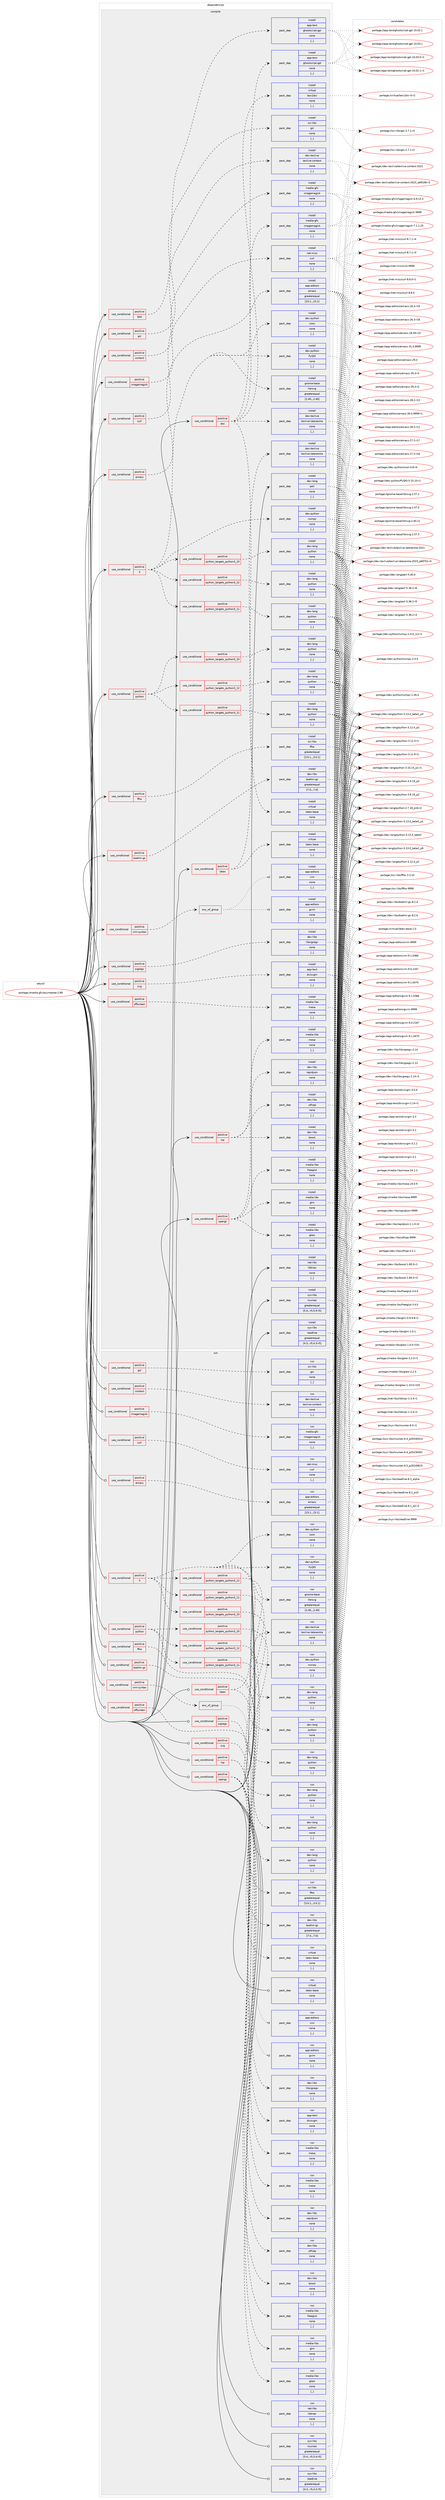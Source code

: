 digraph prolog {

# *************
# Graph options
# *************

newrank=true;
concentrate=true;
compound=true;
graph [rankdir=LR,fontname=Helvetica,fontsize=10,ranksep=1.5];#, ranksep=2.5, nodesep=0.2];
edge  [arrowhead=vee];
node  [fontname=Helvetica,fontsize=10];

# **********
# The ebuild
# **********

subgraph cluster_leftcol {
color=gray;
rank=same;
label=<<i>ebuild</i>>;
id [label="portage://media-gfx/asymptote-2.89", color=red, width=4, href="../media-gfx/asymptote-2.89.svg"];
}

# ****************
# The dependencies
# ****************

subgraph cluster_midcol {
color=gray;
label=<<i>dependencies</i>>;
subgraph cluster_compile {
fillcolor="#eeeeee";
style=filled;
label=<<i>compile</i>>;
subgraph cond70801 {
dependency282247 [label=<<TABLE BORDER="0" CELLBORDER="1" CELLSPACING="0" CELLPADDING="4"><TR><TD ROWSPAN="3" CELLPADDING="10">use_conditional</TD></TR><TR><TD>positive</TD></TR><TR><TD>X</TD></TR></TABLE>>, shape=none, color=red];
subgraph cond70802 {
dependency282248 [label=<<TABLE BORDER="0" CELLBORDER="1" CELLSPACING="0" CELLPADDING="4"><TR><TD ROWSPAN="3" CELLPADDING="10">use_conditional</TD></TR><TR><TD>positive</TD></TR><TR><TD>python_targets_python3_10</TD></TR></TABLE>>, shape=none, color=red];
subgraph pack209120 {
dependency282249 [label=<<TABLE BORDER="0" CELLBORDER="1" CELLSPACING="0" CELLPADDING="4" WIDTH="220"><TR><TD ROWSPAN="6" CELLPADDING="30">pack_dep</TD></TR><TR><TD WIDTH="110">install</TD></TR><TR><TD>dev-lang</TD></TR><TR><TD>python</TD></TR><TR><TD>none</TD></TR><TR><TD>[,,]</TD></TR></TABLE>>, shape=none, color=blue];
}
dependency282248:e -> dependency282249:w [weight=20,style="dashed",arrowhead="vee"];
}
dependency282247:e -> dependency282248:w [weight=20,style="dashed",arrowhead="vee"];
subgraph cond70803 {
dependency282250 [label=<<TABLE BORDER="0" CELLBORDER="1" CELLSPACING="0" CELLPADDING="4"><TR><TD ROWSPAN="3" CELLPADDING="10">use_conditional</TD></TR><TR><TD>positive</TD></TR><TR><TD>python_targets_python3_11</TD></TR></TABLE>>, shape=none, color=red];
subgraph pack209121 {
dependency282251 [label=<<TABLE BORDER="0" CELLBORDER="1" CELLSPACING="0" CELLPADDING="4" WIDTH="220"><TR><TD ROWSPAN="6" CELLPADDING="30">pack_dep</TD></TR><TR><TD WIDTH="110">install</TD></TR><TR><TD>dev-lang</TD></TR><TR><TD>python</TD></TR><TR><TD>none</TD></TR><TR><TD>[,,]</TD></TR></TABLE>>, shape=none, color=blue];
}
dependency282250:e -> dependency282251:w [weight=20,style="dashed",arrowhead="vee"];
}
dependency282247:e -> dependency282250:w [weight=20,style="dashed",arrowhead="vee"];
subgraph cond70804 {
dependency282252 [label=<<TABLE BORDER="0" CELLBORDER="1" CELLSPACING="0" CELLPADDING="4"><TR><TD ROWSPAN="3" CELLPADDING="10">use_conditional</TD></TR><TR><TD>positive</TD></TR><TR><TD>python_targets_python3_12</TD></TR></TABLE>>, shape=none, color=red];
subgraph pack209122 {
dependency282253 [label=<<TABLE BORDER="0" CELLBORDER="1" CELLSPACING="0" CELLPADDING="4" WIDTH="220"><TR><TD ROWSPAN="6" CELLPADDING="30">pack_dep</TD></TR><TR><TD WIDTH="110">install</TD></TR><TR><TD>dev-lang</TD></TR><TR><TD>python</TD></TR><TR><TD>none</TD></TR><TR><TD>[,,]</TD></TR></TABLE>>, shape=none, color=blue];
}
dependency282252:e -> dependency282253:w [weight=20,style="dashed",arrowhead="vee"];
}
dependency282247:e -> dependency282252:w [weight=20,style="dashed",arrowhead="vee"];
subgraph pack209123 {
dependency282254 [label=<<TABLE BORDER="0" CELLBORDER="1" CELLSPACING="0" CELLPADDING="4" WIDTH="220"><TR><TD ROWSPAN="6" CELLPADDING="30">pack_dep</TD></TR><TR><TD WIDTH="110">install</TD></TR><TR><TD>dev-python</TD></TR><TR><TD>PyQt5</TD></TR><TR><TD>none</TD></TR><TR><TD>[,,]</TD></TR></TABLE>>, shape=none, color=blue];
}
dependency282247:e -> dependency282254:w [weight=20,style="dashed",arrowhead="vee"];
subgraph pack209124 {
dependency282255 [label=<<TABLE BORDER="0" CELLBORDER="1" CELLSPACING="0" CELLPADDING="4" WIDTH="220"><TR><TD ROWSPAN="6" CELLPADDING="30">pack_dep</TD></TR><TR><TD WIDTH="110">install</TD></TR><TR><TD>dev-python</TD></TR><TR><TD>cson</TD></TR><TR><TD>none</TD></TR><TR><TD>[,,]</TD></TR></TABLE>>, shape=none, color=blue];
}
dependency282247:e -> dependency282255:w [weight=20,style="dashed",arrowhead="vee"];
subgraph pack209125 {
dependency282256 [label=<<TABLE BORDER="0" CELLBORDER="1" CELLSPACING="0" CELLPADDING="4" WIDTH="220"><TR><TD ROWSPAN="6" CELLPADDING="30">pack_dep</TD></TR><TR><TD WIDTH="110">install</TD></TR><TR><TD>dev-python</TD></TR><TR><TD>numpy</TD></TR><TR><TD>none</TD></TR><TR><TD>[,,]</TD></TR></TABLE>>, shape=none, color=blue];
}
dependency282247:e -> dependency282256:w [weight=20,style="dashed",arrowhead="vee"];
subgraph pack209126 {
dependency282257 [label=<<TABLE BORDER="0" CELLBORDER="1" CELLSPACING="0" CELLPADDING="4" WIDTH="220"><TR><TD ROWSPAN="6" CELLPADDING="30">pack_dep</TD></TR><TR><TD WIDTH="110">install</TD></TR><TR><TD>gnome-base</TD></TR><TR><TD>librsvg</TD></TR><TR><TD>greaterequal</TD></TR><TR><TD>[2.40,,,2.40]</TD></TR></TABLE>>, shape=none, color=blue];
}
dependency282247:e -> dependency282257:w [weight=20,style="dashed",arrowhead="vee"];
}
id:e -> dependency282247:w [weight=20,style="solid",arrowhead="vee"];
subgraph cond70805 {
dependency282258 [label=<<TABLE BORDER="0" CELLBORDER="1" CELLSPACING="0" CELLPADDING="4"><TR><TD ROWSPAN="3" CELLPADDING="10">use_conditional</TD></TR><TR><TD>positive</TD></TR><TR><TD>boehm-gc</TD></TR></TABLE>>, shape=none, color=red];
subgraph pack209127 {
dependency282259 [label=<<TABLE BORDER="0" CELLBORDER="1" CELLSPACING="0" CELLPADDING="4" WIDTH="220"><TR><TD ROWSPAN="6" CELLPADDING="30">pack_dep</TD></TR><TR><TD WIDTH="110">install</TD></TR><TR><TD>dev-libs</TD></TR><TR><TD>boehm-gc</TD></TR><TR><TD>greaterequal</TD></TR><TR><TD>[7.0,,,7.0]</TD></TR></TABLE>>, shape=none, color=blue];
}
dependency282258:e -> dependency282259:w [weight=20,style="dashed",arrowhead="vee"];
}
id:e -> dependency282258:w [weight=20,style="solid",arrowhead="vee"];
subgraph cond70806 {
dependency282260 [label=<<TABLE BORDER="0" CELLBORDER="1" CELLSPACING="0" CELLPADDING="4"><TR><TD ROWSPAN="3" CELLPADDING="10">use_conditional</TD></TR><TR><TD>positive</TD></TR><TR><TD>context</TD></TR></TABLE>>, shape=none, color=red];
subgraph pack209128 {
dependency282261 [label=<<TABLE BORDER="0" CELLBORDER="1" CELLSPACING="0" CELLPADDING="4" WIDTH="220"><TR><TD ROWSPAN="6" CELLPADDING="30">pack_dep</TD></TR><TR><TD WIDTH="110">install</TD></TR><TR><TD>dev-texlive</TD></TR><TR><TD>texlive-context</TD></TR><TR><TD>none</TD></TR><TR><TD>[,,]</TD></TR></TABLE>>, shape=none, color=blue];
}
dependency282260:e -> dependency282261:w [weight=20,style="dashed",arrowhead="vee"];
}
id:e -> dependency282260:w [weight=20,style="solid",arrowhead="vee"];
subgraph cond70807 {
dependency282262 [label=<<TABLE BORDER="0" CELLBORDER="1" CELLSPACING="0" CELLPADDING="4"><TR><TD ROWSPAN="3" CELLPADDING="10">use_conditional</TD></TR><TR><TD>positive</TD></TR><TR><TD>curl</TD></TR></TABLE>>, shape=none, color=red];
subgraph pack209129 {
dependency282263 [label=<<TABLE BORDER="0" CELLBORDER="1" CELLSPACING="0" CELLPADDING="4" WIDTH="220"><TR><TD ROWSPAN="6" CELLPADDING="30">pack_dep</TD></TR><TR><TD WIDTH="110">install</TD></TR><TR><TD>net-misc</TD></TR><TR><TD>curl</TD></TR><TR><TD>none</TD></TR><TR><TD>[,,]</TD></TR></TABLE>>, shape=none, color=blue];
}
dependency282262:e -> dependency282263:w [weight=20,style="dashed",arrowhead="vee"];
}
id:e -> dependency282262:w [weight=20,style="solid",arrowhead="vee"];
subgraph cond70808 {
dependency282264 [label=<<TABLE BORDER="0" CELLBORDER="1" CELLSPACING="0" CELLPADDING="4"><TR><TD ROWSPAN="3" CELLPADDING="10">use_conditional</TD></TR><TR><TD>positive</TD></TR><TR><TD>doc</TD></TR></TABLE>>, shape=none, color=red];
subgraph pack209130 {
dependency282265 [label=<<TABLE BORDER="0" CELLBORDER="1" CELLSPACING="0" CELLPADDING="4" WIDTH="220"><TR><TD ROWSPAN="6" CELLPADDING="30">pack_dep</TD></TR><TR><TD WIDTH="110">install</TD></TR><TR><TD>media-gfx</TD></TR><TR><TD>imagemagick</TD></TR><TR><TD>none</TD></TR><TR><TD>[,,]</TD></TR></TABLE>>, shape=none, color=blue];
}
dependency282264:e -> dependency282265:w [weight=20,style="dashed",arrowhead="vee"];
subgraph pack209131 {
dependency282266 [label=<<TABLE BORDER="0" CELLBORDER="1" CELLSPACING="0" CELLPADDING="4" WIDTH="220"><TR><TD ROWSPAN="6" CELLPADDING="30">pack_dep</TD></TR><TR><TD WIDTH="110">install</TD></TR><TR><TD>virtual</TD></TR><TR><TD>texi2dvi</TD></TR><TR><TD>none</TD></TR><TR><TD>[,,]</TD></TR></TABLE>>, shape=none, color=blue];
}
dependency282264:e -> dependency282266:w [weight=20,style="dashed",arrowhead="vee"];
subgraph pack209132 {
dependency282267 [label=<<TABLE BORDER="0" CELLBORDER="1" CELLSPACING="0" CELLPADDING="4" WIDTH="220"><TR><TD ROWSPAN="6" CELLPADDING="30">pack_dep</TD></TR><TR><TD WIDTH="110">install</TD></TR><TR><TD>virtual</TD></TR><TR><TD>latex-base</TD></TR><TR><TD>none</TD></TR><TR><TD>[,,]</TD></TR></TABLE>>, shape=none, color=blue];
}
dependency282264:e -> dependency282267:w [weight=20,style="dashed",arrowhead="vee"];
subgraph pack209133 {
dependency282268 [label=<<TABLE BORDER="0" CELLBORDER="1" CELLSPACING="0" CELLPADDING="4" WIDTH="220"><TR><TD ROWSPAN="6" CELLPADDING="30">pack_dep</TD></TR><TR><TD WIDTH="110">install</TD></TR><TR><TD>dev-texlive</TD></TR><TR><TD>texlive-latexextra</TD></TR><TR><TD>none</TD></TR><TR><TD>[,,]</TD></TR></TABLE>>, shape=none, color=blue];
}
dependency282264:e -> dependency282268:w [weight=20,style="dashed",arrowhead="vee"];
subgraph pack209134 {
dependency282269 [label=<<TABLE BORDER="0" CELLBORDER="1" CELLSPACING="0" CELLPADDING="4" WIDTH="220"><TR><TD ROWSPAN="6" CELLPADDING="30">pack_dep</TD></TR><TR><TD WIDTH="110">install</TD></TR><TR><TD>app-text</TD></TR><TR><TD>ghostscript-gpl</TD></TR><TR><TD>none</TD></TR><TR><TD>[,,]</TD></TR></TABLE>>, shape=none, color=blue];
}
dependency282264:e -> dependency282269:w [weight=20,style="dashed",arrowhead="vee"];
}
id:e -> dependency282264:w [weight=20,style="solid",arrowhead="vee"];
subgraph cond70809 {
dependency282270 [label=<<TABLE BORDER="0" CELLBORDER="1" CELLSPACING="0" CELLPADDING="4"><TR><TD ROWSPAN="3" CELLPADDING="10">use_conditional</TD></TR><TR><TD>positive</TD></TR><TR><TD>emacs</TD></TR></TABLE>>, shape=none, color=red];
subgraph pack209135 {
dependency282271 [label=<<TABLE BORDER="0" CELLBORDER="1" CELLSPACING="0" CELLPADDING="4" WIDTH="220"><TR><TD ROWSPAN="6" CELLPADDING="30">pack_dep</TD></TR><TR><TD WIDTH="110">install</TD></TR><TR><TD>app-editors</TD></TR><TR><TD>emacs</TD></TR><TR><TD>greaterequal</TD></TR><TR><TD>[23.1,,,23.1]</TD></TR></TABLE>>, shape=none, color=blue];
}
dependency282270:e -> dependency282271:w [weight=20,style="dashed",arrowhead="vee"];
}
id:e -> dependency282270:w [weight=20,style="solid",arrowhead="vee"];
subgraph cond70810 {
dependency282272 [label=<<TABLE BORDER="0" CELLBORDER="1" CELLSPACING="0" CELLPADDING="4"><TR><TD ROWSPAN="3" CELLPADDING="10">use_conditional</TD></TR><TR><TD>positive</TD></TR><TR><TD>fftw</TD></TR></TABLE>>, shape=none, color=red];
subgraph pack209136 {
dependency282273 [label=<<TABLE BORDER="0" CELLBORDER="1" CELLSPACING="0" CELLPADDING="4" WIDTH="220"><TR><TD ROWSPAN="6" CELLPADDING="30">pack_dep</TD></TR><TR><TD WIDTH="110">install</TD></TR><TR><TD>sci-libs</TD></TR><TR><TD>fftw</TD></TR><TR><TD>greaterequal</TD></TR><TR><TD>[3.0.1,,,3.0.1]</TD></TR></TABLE>>, shape=none, color=blue];
}
dependency282272:e -> dependency282273:w [weight=20,style="dashed",arrowhead="vee"];
}
id:e -> dependency282272:w [weight=20,style="solid",arrowhead="vee"];
subgraph cond70811 {
dependency282274 [label=<<TABLE BORDER="0" CELLBORDER="1" CELLSPACING="0" CELLPADDING="4"><TR><TD ROWSPAN="3" CELLPADDING="10">use_conditional</TD></TR><TR><TD>positive</TD></TR><TR><TD>gsl</TD></TR></TABLE>>, shape=none, color=red];
subgraph pack209137 {
dependency282275 [label=<<TABLE BORDER="0" CELLBORDER="1" CELLSPACING="0" CELLPADDING="4" WIDTH="220"><TR><TD ROWSPAN="6" CELLPADDING="30">pack_dep</TD></TR><TR><TD WIDTH="110">install</TD></TR><TR><TD>sci-libs</TD></TR><TR><TD>gsl</TD></TR><TR><TD>none</TD></TR><TR><TD>[,,]</TD></TR></TABLE>>, shape=none, color=blue];
}
dependency282274:e -> dependency282275:w [weight=20,style="dashed",arrowhead="vee"];
}
id:e -> dependency282274:w [weight=20,style="solid",arrowhead="vee"];
subgraph cond70812 {
dependency282276 [label=<<TABLE BORDER="0" CELLBORDER="1" CELLSPACING="0" CELLPADDING="4"><TR><TD ROWSPAN="3" CELLPADDING="10">use_conditional</TD></TR><TR><TD>positive</TD></TR><TR><TD>imagemagick</TD></TR></TABLE>>, shape=none, color=red];
subgraph pack209138 {
dependency282277 [label=<<TABLE BORDER="0" CELLBORDER="1" CELLSPACING="0" CELLPADDING="4" WIDTH="220"><TR><TD ROWSPAN="6" CELLPADDING="30">pack_dep</TD></TR><TR><TD WIDTH="110">install</TD></TR><TR><TD>media-gfx</TD></TR><TR><TD>imagemagick</TD></TR><TR><TD>none</TD></TR><TR><TD>[,,]</TD></TR></TABLE>>, shape=none, color=blue];
}
dependency282276:e -> dependency282277:w [weight=20,style="dashed",arrowhead="vee"];
}
id:e -> dependency282276:w [weight=20,style="solid",arrowhead="vee"];
subgraph cond70813 {
dependency282278 [label=<<TABLE BORDER="0" CELLBORDER="1" CELLSPACING="0" CELLPADDING="4"><TR><TD ROWSPAN="3" CELLPADDING="10">use_conditional</TD></TR><TR><TD>positive</TD></TR><TR><TD>latex</TD></TR></TABLE>>, shape=none, color=red];
subgraph pack209139 {
dependency282279 [label=<<TABLE BORDER="0" CELLBORDER="1" CELLSPACING="0" CELLPADDING="4" WIDTH="220"><TR><TD ROWSPAN="6" CELLPADDING="30">pack_dep</TD></TR><TR><TD WIDTH="110">install</TD></TR><TR><TD>virtual</TD></TR><TR><TD>latex-base</TD></TR><TR><TD>none</TD></TR><TR><TD>[,,]</TD></TR></TABLE>>, shape=none, color=blue];
}
dependency282278:e -> dependency282279:w [weight=20,style="dashed",arrowhead="vee"];
subgraph pack209140 {
dependency282280 [label=<<TABLE BORDER="0" CELLBORDER="1" CELLSPACING="0" CELLPADDING="4" WIDTH="220"><TR><TD ROWSPAN="6" CELLPADDING="30">pack_dep</TD></TR><TR><TD WIDTH="110">install</TD></TR><TR><TD>dev-texlive</TD></TR><TR><TD>texlive-latexextra</TD></TR><TR><TD>none</TD></TR><TR><TD>[,,]</TD></TR></TABLE>>, shape=none, color=blue];
}
dependency282278:e -> dependency282280:w [weight=20,style="dashed",arrowhead="vee"];
}
id:e -> dependency282278:w [weight=20,style="solid",arrowhead="vee"];
subgraph cond70814 {
dependency282281 [label=<<TABLE BORDER="0" CELLBORDER="1" CELLSPACING="0" CELLPADDING="4"><TR><TD ROWSPAN="3" CELLPADDING="10">use_conditional</TD></TR><TR><TD>positive</TD></TR><TR><TD>lsp</TD></TR></TABLE>>, shape=none, color=red];
subgraph pack209141 {
dependency282282 [label=<<TABLE BORDER="0" CELLBORDER="1" CELLSPACING="0" CELLPADDING="4" WIDTH="220"><TR><TD ROWSPAN="6" CELLPADDING="30">pack_dep</TD></TR><TR><TD WIDTH="110">install</TD></TR><TR><TD>dev-libs</TD></TR><TR><TD>boost</TD></TR><TR><TD>none</TD></TR><TR><TD>[,,]</TD></TR></TABLE>>, shape=none, color=blue];
}
dependency282281:e -> dependency282282:w [weight=20,style="dashed",arrowhead="vee"];
subgraph pack209142 {
dependency282283 [label=<<TABLE BORDER="0" CELLBORDER="1" CELLSPACING="0" CELLPADDING="4" WIDTH="220"><TR><TD ROWSPAN="6" CELLPADDING="30">pack_dep</TD></TR><TR><TD WIDTH="110">install</TD></TR><TR><TD>dev-libs</TD></TR><TR><TD>rapidjson</TD></TR><TR><TD>none</TD></TR><TR><TD>[,,]</TD></TR></TABLE>>, shape=none, color=blue];
}
dependency282281:e -> dependency282283:w [weight=20,style="dashed",arrowhead="vee"];
subgraph pack209143 {
dependency282284 [label=<<TABLE BORDER="0" CELLBORDER="1" CELLSPACING="0" CELLPADDING="4" WIDTH="220"><TR><TD ROWSPAN="6" CELLPADDING="30">pack_dep</TD></TR><TR><TD WIDTH="110">install</TD></TR><TR><TD>dev-libs</TD></TR><TR><TD>utfcpp</TD></TR><TR><TD>none</TD></TR><TR><TD>[,,]</TD></TR></TABLE>>, shape=none, color=blue];
}
dependency282281:e -> dependency282284:w [weight=20,style="dashed",arrowhead="vee"];
}
id:e -> dependency282281:w [weight=20,style="solid",arrowhead="vee"];
subgraph cond70815 {
dependency282285 [label=<<TABLE BORDER="0" CELLBORDER="1" CELLSPACING="0" CELLPADDING="4"><TR><TD ROWSPAN="3" CELLPADDING="10">use_conditional</TD></TR><TR><TD>positive</TD></TR><TR><TD>offscreen</TD></TR></TABLE>>, shape=none, color=red];
subgraph pack209144 {
dependency282286 [label=<<TABLE BORDER="0" CELLBORDER="1" CELLSPACING="0" CELLPADDING="4" WIDTH="220"><TR><TD ROWSPAN="6" CELLPADDING="30">pack_dep</TD></TR><TR><TD WIDTH="110">install</TD></TR><TR><TD>media-libs</TD></TR><TR><TD>mesa</TD></TR><TR><TD>none</TD></TR><TR><TD>[,,]</TD></TR></TABLE>>, shape=none, color=blue];
}
dependency282285:e -> dependency282286:w [weight=20,style="dashed",arrowhead="vee"];
}
id:e -> dependency282285:w [weight=20,style="solid",arrowhead="vee"];
subgraph cond70816 {
dependency282287 [label=<<TABLE BORDER="0" CELLBORDER="1" CELLSPACING="0" CELLPADDING="4"><TR><TD ROWSPAN="3" CELLPADDING="10">use_conditional</TD></TR><TR><TD>positive</TD></TR><TR><TD>opengl</TD></TR></TABLE>>, shape=none, color=red];
subgraph pack209145 {
dependency282288 [label=<<TABLE BORDER="0" CELLBORDER="1" CELLSPACING="0" CELLPADDING="4" WIDTH="220"><TR><TD ROWSPAN="6" CELLPADDING="30">pack_dep</TD></TR><TR><TD WIDTH="110">install</TD></TR><TR><TD>media-libs</TD></TR><TR><TD>mesa</TD></TR><TR><TD>none</TD></TR><TR><TD>[,,]</TD></TR></TABLE>>, shape=none, color=blue];
}
dependency282287:e -> dependency282288:w [weight=20,style="dashed",arrowhead="vee"];
subgraph pack209146 {
dependency282289 [label=<<TABLE BORDER="0" CELLBORDER="1" CELLSPACING="0" CELLPADDING="4" WIDTH="220"><TR><TD ROWSPAN="6" CELLPADDING="30">pack_dep</TD></TR><TR><TD WIDTH="110">install</TD></TR><TR><TD>media-libs</TD></TR><TR><TD>freeglut</TD></TR><TR><TD>none</TD></TR><TR><TD>[,,]</TD></TR></TABLE>>, shape=none, color=blue];
}
dependency282287:e -> dependency282289:w [weight=20,style="dashed",arrowhead="vee"];
subgraph pack209147 {
dependency282290 [label=<<TABLE BORDER="0" CELLBORDER="1" CELLSPACING="0" CELLPADDING="4" WIDTH="220"><TR><TD ROWSPAN="6" CELLPADDING="30">pack_dep</TD></TR><TR><TD WIDTH="110">install</TD></TR><TR><TD>media-libs</TD></TR><TR><TD>glew</TD></TR><TR><TD>none</TD></TR><TR><TD>[,,]</TD></TR></TABLE>>, shape=none, color=blue];
}
dependency282287:e -> dependency282290:w [weight=20,style="dashed",arrowhead="vee"];
subgraph pack209148 {
dependency282291 [label=<<TABLE BORDER="0" CELLBORDER="1" CELLSPACING="0" CELLPADDING="4" WIDTH="220"><TR><TD ROWSPAN="6" CELLPADDING="30">pack_dep</TD></TR><TR><TD WIDTH="110">install</TD></TR><TR><TD>media-libs</TD></TR><TR><TD>glm</TD></TR><TR><TD>none</TD></TR><TR><TD>[,,]</TD></TR></TABLE>>, shape=none, color=blue];
}
dependency282287:e -> dependency282291:w [weight=20,style="dashed",arrowhead="vee"];
}
id:e -> dependency282287:w [weight=20,style="solid",arrowhead="vee"];
subgraph cond70817 {
dependency282292 [label=<<TABLE BORDER="0" CELLBORDER="1" CELLSPACING="0" CELLPADDING="4"><TR><TD ROWSPAN="3" CELLPADDING="10">use_conditional</TD></TR><TR><TD>positive</TD></TR><TR><TD>python</TD></TR></TABLE>>, shape=none, color=red];
subgraph cond70818 {
dependency282293 [label=<<TABLE BORDER="0" CELLBORDER="1" CELLSPACING="0" CELLPADDING="4"><TR><TD ROWSPAN="3" CELLPADDING="10">use_conditional</TD></TR><TR><TD>positive</TD></TR><TR><TD>python_targets_python3_10</TD></TR></TABLE>>, shape=none, color=red];
subgraph pack209149 {
dependency282294 [label=<<TABLE BORDER="0" CELLBORDER="1" CELLSPACING="0" CELLPADDING="4" WIDTH="220"><TR><TD ROWSPAN="6" CELLPADDING="30">pack_dep</TD></TR><TR><TD WIDTH="110">install</TD></TR><TR><TD>dev-lang</TD></TR><TR><TD>python</TD></TR><TR><TD>none</TD></TR><TR><TD>[,,]</TD></TR></TABLE>>, shape=none, color=blue];
}
dependency282293:e -> dependency282294:w [weight=20,style="dashed",arrowhead="vee"];
}
dependency282292:e -> dependency282293:w [weight=20,style="dashed",arrowhead="vee"];
subgraph cond70819 {
dependency282295 [label=<<TABLE BORDER="0" CELLBORDER="1" CELLSPACING="0" CELLPADDING="4"><TR><TD ROWSPAN="3" CELLPADDING="10">use_conditional</TD></TR><TR><TD>positive</TD></TR><TR><TD>python_targets_python3_11</TD></TR></TABLE>>, shape=none, color=red];
subgraph pack209150 {
dependency282296 [label=<<TABLE BORDER="0" CELLBORDER="1" CELLSPACING="0" CELLPADDING="4" WIDTH="220"><TR><TD ROWSPAN="6" CELLPADDING="30">pack_dep</TD></TR><TR><TD WIDTH="110">install</TD></TR><TR><TD>dev-lang</TD></TR><TR><TD>python</TD></TR><TR><TD>none</TD></TR><TR><TD>[,,]</TD></TR></TABLE>>, shape=none, color=blue];
}
dependency282295:e -> dependency282296:w [weight=20,style="dashed",arrowhead="vee"];
}
dependency282292:e -> dependency282295:w [weight=20,style="dashed",arrowhead="vee"];
subgraph cond70820 {
dependency282297 [label=<<TABLE BORDER="0" CELLBORDER="1" CELLSPACING="0" CELLPADDING="4"><TR><TD ROWSPAN="3" CELLPADDING="10">use_conditional</TD></TR><TR><TD>positive</TD></TR><TR><TD>python_targets_python3_12</TD></TR></TABLE>>, shape=none, color=red];
subgraph pack209151 {
dependency282298 [label=<<TABLE BORDER="0" CELLBORDER="1" CELLSPACING="0" CELLPADDING="4" WIDTH="220"><TR><TD ROWSPAN="6" CELLPADDING="30">pack_dep</TD></TR><TR><TD WIDTH="110">install</TD></TR><TR><TD>dev-lang</TD></TR><TR><TD>python</TD></TR><TR><TD>none</TD></TR><TR><TD>[,,]</TD></TR></TABLE>>, shape=none, color=blue];
}
dependency282297:e -> dependency282298:w [weight=20,style="dashed",arrowhead="vee"];
}
dependency282292:e -> dependency282297:w [weight=20,style="dashed",arrowhead="vee"];
}
id:e -> dependency282292:w [weight=20,style="solid",arrowhead="vee"];
subgraph cond70821 {
dependency282299 [label=<<TABLE BORDER="0" CELLBORDER="1" CELLSPACING="0" CELLPADDING="4"><TR><TD ROWSPAN="3" CELLPADDING="10">use_conditional</TD></TR><TR><TD>positive</TD></TR><TR><TD>sigsegv</TD></TR></TABLE>>, shape=none, color=red];
subgraph pack209152 {
dependency282300 [label=<<TABLE BORDER="0" CELLBORDER="1" CELLSPACING="0" CELLPADDING="4" WIDTH="220"><TR><TD ROWSPAN="6" CELLPADDING="30">pack_dep</TD></TR><TR><TD WIDTH="110">install</TD></TR><TR><TD>dev-libs</TD></TR><TR><TD>libsigsegv</TD></TR><TR><TD>none</TD></TR><TR><TD>[,,]</TD></TR></TABLE>>, shape=none, color=blue];
}
dependency282299:e -> dependency282300:w [weight=20,style="dashed",arrowhead="vee"];
}
id:e -> dependency282299:w [weight=20,style="solid",arrowhead="vee"];
subgraph cond70822 {
dependency282301 [label=<<TABLE BORDER="0" CELLBORDER="1" CELLSPACING="0" CELLPADDING="4"><TR><TD ROWSPAN="3" CELLPADDING="10">use_conditional</TD></TR><TR><TD>positive</TD></TR><TR><TD>svg</TD></TR></TABLE>>, shape=none, color=red];
subgraph pack209153 {
dependency282302 [label=<<TABLE BORDER="0" CELLBORDER="1" CELLSPACING="0" CELLPADDING="4" WIDTH="220"><TR><TD ROWSPAN="6" CELLPADDING="30">pack_dep</TD></TR><TR><TD WIDTH="110">install</TD></TR><TR><TD>app-text</TD></TR><TR><TD>dvisvgm</TD></TR><TR><TD>none</TD></TR><TR><TD>[,,]</TD></TR></TABLE>>, shape=none, color=blue];
}
dependency282301:e -> dependency282302:w [weight=20,style="dashed",arrowhead="vee"];
}
id:e -> dependency282301:w [weight=20,style="solid",arrowhead="vee"];
subgraph cond70823 {
dependency282303 [label=<<TABLE BORDER="0" CELLBORDER="1" CELLSPACING="0" CELLPADDING="4"><TR><TD ROWSPAN="3" CELLPADDING="10">use_conditional</TD></TR><TR><TD>positive</TD></TR><TR><TD>test</TD></TR></TABLE>>, shape=none, color=red];
subgraph pack209154 {
dependency282304 [label=<<TABLE BORDER="0" CELLBORDER="1" CELLSPACING="0" CELLPADDING="4" WIDTH="220"><TR><TD ROWSPAN="6" CELLPADDING="30">pack_dep</TD></TR><TR><TD WIDTH="110">install</TD></TR><TR><TD>app-text</TD></TR><TR><TD>ghostscript-gpl</TD></TR><TR><TD>none</TD></TR><TR><TD>[,,]</TD></TR></TABLE>>, shape=none, color=blue];
}
dependency282303:e -> dependency282304:w [weight=20,style="dashed",arrowhead="vee"];
}
id:e -> dependency282303:w [weight=20,style="solid",arrowhead="vee"];
subgraph cond70824 {
dependency282305 [label=<<TABLE BORDER="0" CELLBORDER="1" CELLSPACING="0" CELLPADDING="4"><TR><TD ROWSPAN="3" CELLPADDING="10">use_conditional</TD></TR><TR><TD>positive</TD></TR><TR><TD>vim-syntax</TD></TR></TABLE>>, shape=none, color=red];
subgraph any2165 {
dependency282306 [label=<<TABLE BORDER="0" CELLBORDER="1" CELLSPACING="0" CELLPADDING="4"><TR><TD CELLPADDING="10">any_of_group</TD></TR></TABLE>>, shape=none, color=red];subgraph pack209155 {
dependency282307 [label=<<TABLE BORDER="0" CELLBORDER="1" CELLSPACING="0" CELLPADDING="4" WIDTH="220"><TR><TD ROWSPAN="6" CELLPADDING="30">pack_dep</TD></TR><TR><TD WIDTH="110">install</TD></TR><TR><TD>app-editors</TD></TR><TR><TD>vim</TD></TR><TR><TD>none</TD></TR><TR><TD>[,,]</TD></TR></TABLE>>, shape=none, color=blue];
}
dependency282306:e -> dependency282307:w [weight=20,style="dotted",arrowhead="oinv"];
subgraph pack209156 {
dependency282308 [label=<<TABLE BORDER="0" CELLBORDER="1" CELLSPACING="0" CELLPADDING="4" WIDTH="220"><TR><TD ROWSPAN="6" CELLPADDING="30">pack_dep</TD></TR><TR><TD WIDTH="110">install</TD></TR><TR><TD>app-editors</TD></TR><TR><TD>gvim</TD></TR><TR><TD>none</TD></TR><TR><TD>[,,]</TD></TR></TABLE>>, shape=none, color=blue];
}
dependency282306:e -> dependency282308:w [weight=20,style="dotted",arrowhead="oinv"];
}
dependency282305:e -> dependency282306:w [weight=20,style="dashed",arrowhead="vee"];
}
id:e -> dependency282305:w [weight=20,style="solid",arrowhead="vee"];
subgraph pack209157 {
dependency282309 [label=<<TABLE BORDER="0" CELLBORDER="1" CELLSPACING="0" CELLPADDING="4" WIDTH="220"><TR><TD ROWSPAN="6" CELLPADDING="30">pack_dep</TD></TR><TR><TD WIDTH="110">install</TD></TR><TR><TD>dev-lang</TD></TR><TR><TD>perl</TD></TR><TR><TD>none</TD></TR><TR><TD>[,,]</TD></TR></TABLE>>, shape=none, color=blue];
}
id:e -> dependency282309:w [weight=20,style="solid",arrowhead="vee"];
subgraph pack209158 {
dependency282310 [label=<<TABLE BORDER="0" CELLBORDER="1" CELLSPACING="0" CELLPADDING="4" WIDTH="220"><TR><TD ROWSPAN="6" CELLPADDING="30">pack_dep</TD></TR><TR><TD WIDTH="110">install</TD></TR><TR><TD>net-libs</TD></TR><TR><TD>libtirpc</TD></TR><TR><TD>none</TD></TR><TR><TD>[,,]</TD></TR></TABLE>>, shape=none, color=blue];
}
id:e -> dependency282310:w [weight=20,style="solid",arrowhead="vee"];
subgraph pack209159 {
dependency282311 [label=<<TABLE BORDER="0" CELLBORDER="1" CELLSPACING="0" CELLPADDING="4" WIDTH="220"><TR><TD ROWSPAN="6" CELLPADDING="30">pack_dep</TD></TR><TR><TD WIDTH="110">install</TD></TR><TR><TD>sys-libs</TD></TR><TR><TD>ncurses</TD></TR><TR><TD>greaterequal</TD></TR><TR><TD>[5.4,,-r5,5.4-r5]</TD></TR></TABLE>>, shape=none, color=blue];
}
id:e -> dependency282311:w [weight=20,style="solid",arrowhead="vee"];
subgraph pack209160 {
dependency282312 [label=<<TABLE BORDER="0" CELLBORDER="1" CELLSPACING="0" CELLPADDING="4" WIDTH="220"><TR><TD ROWSPAN="6" CELLPADDING="30">pack_dep</TD></TR><TR><TD WIDTH="110">install</TD></TR><TR><TD>sys-libs</TD></TR><TR><TD>readline</TD></TR><TR><TD>greaterequal</TD></TR><TR><TD>[4.3,,-r5,4.3-r5]</TD></TR></TABLE>>, shape=none, color=blue];
}
id:e -> dependency282312:w [weight=20,style="solid",arrowhead="vee"];
}
subgraph cluster_compileandrun {
fillcolor="#eeeeee";
style=filled;
label=<<i>compile and run</i>>;
}
subgraph cluster_run {
fillcolor="#eeeeee";
style=filled;
label=<<i>run</i>>;
subgraph cond70825 {
dependency282313 [label=<<TABLE BORDER="0" CELLBORDER="1" CELLSPACING="0" CELLPADDING="4"><TR><TD ROWSPAN="3" CELLPADDING="10">use_conditional</TD></TR><TR><TD>positive</TD></TR><TR><TD>X</TD></TR></TABLE>>, shape=none, color=red];
subgraph cond70826 {
dependency282314 [label=<<TABLE BORDER="0" CELLBORDER="1" CELLSPACING="0" CELLPADDING="4"><TR><TD ROWSPAN="3" CELLPADDING="10">use_conditional</TD></TR><TR><TD>positive</TD></TR><TR><TD>python_targets_python3_10</TD></TR></TABLE>>, shape=none, color=red];
subgraph pack209161 {
dependency282315 [label=<<TABLE BORDER="0" CELLBORDER="1" CELLSPACING="0" CELLPADDING="4" WIDTH="220"><TR><TD ROWSPAN="6" CELLPADDING="30">pack_dep</TD></TR><TR><TD WIDTH="110">run</TD></TR><TR><TD>dev-lang</TD></TR><TR><TD>python</TD></TR><TR><TD>none</TD></TR><TR><TD>[,,]</TD></TR></TABLE>>, shape=none, color=blue];
}
dependency282314:e -> dependency282315:w [weight=20,style="dashed",arrowhead="vee"];
}
dependency282313:e -> dependency282314:w [weight=20,style="dashed",arrowhead="vee"];
subgraph cond70827 {
dependency282316 [label=<<TABLE BORDER="0" CELLBORDER="1" CELLSPACING="0" CELLPADDING="4"><TR><TD ROWSPAN="3" CELLPADDING="10">use_conditional</TD></TR><TR><TD>positive</TD></TR><TR><TD>python_targets_python3_11</TD></TR></TABLE>>, shape=none, color=red];
subgraph pack209162 {
dependency282317 [label=<<TABLE BORDER="0" CELLBORDER="1" CELLSPACING="0" CELLPADDING="4" WIDTH="220"><TR><TD ROWSPAN="6" CELLPADDING="30">pack_dep</TD></TR><TR><TD WIDTH="110">run</TD></TR><TR><TD>dev-lang</TD></TR><TR><TD>python</TD></TR><TR><TD>none</TD></TR><TR><TD>[,,]</TD></TR></TABLE>>, shape=none, color=blue];
}
dependency282316:e -> dependency282317:w [weight=20,style="dashed",arrowhead="vee"];
}
dependency282313:e -> dependency282316:w [weight=20,style="dashed",arrowhead="vee"];
subgraph cond70828 {
dependency282318 [label=<<TABLE BORDER="0" CELLBORDER="1" CELLSPACING="0" CELLPADDING="4"><TR><TD ROWSPAN="3" CELLPADDING="10">use_conditional</TD></TR><TR><TD>positive</TD></TR><TR><TD>python_targets_python3_12</TD></TR></TABLE>>, shape=none, color=red];
subgraph pack209163 {
dependency282319 [label=<<TABLE BORDER="0" CELLBORDER="1" CELLSPACING="0" CELLPADDING="4" WIDTH="220"><TR><TD ROWSPAN="6" CELLPADDING="30">pack_dep</TD></TR><TR><TD WIDTH="110">run</TD></TR><TR><TD>dev-lang</TD></TR><TR><TD>python</TD></TR><TR><TD>none</TD></TR><TR><TD>[,,]</TD></TR></TABLE>>, shape=none, color=blue];
}
dependency282318:e -> dependency282319:w [weight=20,style="dashed",arrowhead="vee"];
}
dependency282313:e -> dependency282318:w [weight=20,style="dashed",arrowhead="vee"];
subgraph pack209164 {
dependency282320 [label=<<TABLE BORDER="0" CELLBORDER="1" CELLSPACING="0" CELLPADDING="4" WIDTH="220"><TR><TD ROWSPAN="6" CELLPADDING="30">pack_dep</TD></TR><TR><TD WIDTH="110">run</TD></TR><TR><TD>dev-python</TD></TR><TR><TD>PyQt5</TD></TR><TR><TD>none</TD></TR><TR><TD>[,,]</TD></TR></TABLE>>, shape=none, color=blue];
}
dependency282313:e -> dependency282320:w [weight=20,style="dashed",arrowhead="vee"];
subgraph pack209165 {
dependency282321 [label=<<TABLE BORDER="0" CELLBORDER="1" CELLSPACING="0" CELLPADDING="4" WIDTH="220"><TR><TD ROWSPAN="6" CELLPADDING="30">pack_dep</TD></TR><TR><TD WIDTH="110">run</TD></TR><TR><TD>dev-python</TD></TR><TR><TD>cson</TD></TR><TR><TD>none</TD></TR><TR><TD>[,,]</TD></TR></TABLE>>, shape=none, color=blue];
}
dependency282313:e -> dependency282321:w [weight=20,style="dashed",arrowhead="vee"];
subgraph pack209166 {
dependency282322 [label=<<TABLE BORDER="0" CELLBORDER="1" CELLSPACING="0" CELLPADDING="4" WIDTH="220"><TR><TD ROWSPAN="6" CELLPADDING="30">pack_dep</TD></TR><TR><TD WIDTH="110">run</TD></TR><TR><TD>dev-python</TD></TR><TR><TD>numpy</TD></TR><TR><TD>none</TD></TR><TR><TD>[,,]</TD></TR></TABLE>>, shape=none, color=blue];
}
dependency282313:e -> dependency282322:w [weight=20,style="dashed",arrowhead="vee"];
subgraph pack209167 {
dependency282323 [label=<<TABLE BORDER="0" CELLBORDER="1" CELLSPACING="0" CELLPADDING="4" WIDTH="220"><TR><TD ROWSPAN="6" CELLPADDING="30">pack_dep</TD></TR><TR><TD WIDTH="110">run</TD></TR><TR><TD>gnome-base</TD></TR><TR><TD>librsvg</TD></TR><TR><TD>greaterequal</TD></TR><TR><TD>[2.40,,,2.40]</TD></TR></TABLE>>, shape=none, color=blue];
}
dependency282313:e -> dependency282323:w [weight=20,style="dashed",arrowhead="vee"];
}
id:e -> dependency282313:w [weight=20,style="solid",arrowhead="odot"];
subgraph cond70829 {
dependency282324 [label=<<TABLE BORDER="0" CELLBORDER="1" CELLSPACING="0" CELLPADDING="4"><TR><TD ROWSPAN="3" CELLPADDING="10">use_conditional</TD></TR><TR><TD>positive</TD></TR><TR><TD>boehm-gc</TD></TR></TABLE>>, shape=none, color=red];
subgraph pack209168 {
dependency282325 [label=<<TABLE BORDER="0" CELLBORDER="1" CELLSPACING="0" CELLPADDING="4" WIDTH="220"><TR><TD ROWSPAN="6" CELLPADDING="30">pack_dep</TD></TR><TR><TD WIDTH="110">run</TD></TR><TR><TD>dev-libs</TD></TR><TR><TD>boehm-gc</TD></TR><TR><TD>greaterequal</TD></TR><TR><TD>[7.0,,,7.0]</TD></TR></TABLE>>, shape=none, color=blue];
}
dependency282324:e -> dependency282325:w [weight=20,style="dashed",arrowhead="vee"];
}
id:e -> dependency282324:w [weight=20,style="solid",arrowhead="odot"];
subgraph cond70830 {
dependency282326 [label=<<TABLE BORDER="0" CELLBORDER="1" CELLSPACING="0" CELLPADDING="4"><TR><TD ROWSPAN="3" CELLPADDING="10">use_conditional</TD></TR><TR><TD>positive</TD></TR><TR><TD>context</TD></TR></TABLE>>, shape=none, color=red];
subgraph pack209169 {
dependency282327 [label=<<TABLE BORDER="0" CELLBORDER="1" CELLSPACING="0" CELLPADDING="4" WIDTH="220"><TR><TD ROWSPAN="6" CELLPADDING="30">pack_dep</TD></TR><TR><TD WIDTH="110">run</TD></TR><TR><TD>dev-texlive</TD></TR><TR><TD>texlive-context</TD></TR><TR><TD>none</TD></TR><TR><TD>[,,]</TD></TR></TABLE>>, shape=none, color=blue];
}
dependency282326:e -> dependency282327:w [weight=20,style="dashed",arrowhead="vee"];
}
id:e -> dependency282326:w [weight=20,style="solid",arrowhead="odot"];
subgraph cond70831 {
dependency282328 [label=<<TABLE BORDER="0" CELLBORDER="1" CELLSPACING="0" CELLPADDING="4"><TR><TD ROWSPAN="3" CELLPADDING="10">use_conditional</TD></TR><TR><TD>positive</TD></TR><TR><TD>curl</TD></TR></TABLE>>, shape=none, color=red];
subgraph pack209170 {
dependency282329 [label=<<TABLE BORDER="0" CELLBORDER="1" CELLSPACING="0" CELLPADDING="4" WIDTH="220"><TR><TD ROWSPAN="6" CELLPADDING="30">pack_dep</TD></TR><TR><TD WIDTH="110">run</TD></TR><TR><TD>net-misc</TD></TR><TR><TD>curl</TD></TR><TR><TD>none</TD></TR><TR><TD>[,,]</TD></TR></TABLE>>, shape=none, color=blue];
}
dependency282328:e -> dependency282329:w [weight=20,style="dashed",arrowhead="vee"];
}
id:e -> dependency282328:w [weight=20,style="solid",arrowhead="odot"];
subgraph cond70832 {
dependency282330 [label=<<TABLE BORDER="0" CELLBORDER="1" CELLSPACING="0" CELLPADDING="4"><TR><TD ROWSPAN="3" CELLPADDING="10">use_conditional</TD></TR><TR><TD>positive</TD></TR><TR><TD>emacs</TD></TR></TABLE>>, shape=none, color=red];
subgraph pack209171 {
dependency282331 [label=<<TABLE BORDER="0" CELLBORDER="1" CELLSPACING="0" CELLPADDING="4" WIDTH="220"><TR><TD ROWSPAN="6" CELLPADDING="30">pack_dep</TD></TR><TR><TD WIDTH="110">run</TD></TR><TR><TD>app-editors</TD></TR><TR><TD>emacs</TD></TR><TR><TD>greaterequal</TD></TR><TR><TD>[23.1,,,23.1]</TD></TR></TABLE>>, shape=none, color=blue];
}
dependency282330:e -> dependency282331:w [weight=20,style="dashed",arrowhead="vee"];
}
id:e -> dependency282330:w [weight=20,style="solid",arrowhead="odot"];
subgraph cond70833 {
dependency282332 [label=<<TABLE BORDER="0" CELLBORDER="1" CELLSPACING="0" CELLPADDING="4"><TR><TD ROWSPAN="3" CELLPADDING="10">use_conditional</TD></TR><TR><TD>positive</TD></TR><TR><TD>fftw</TD></TR></TABLE>>, shape=none, color=red];
subgraph pack209172 {
dependency282333 [label=<<TABLE BORDER="0" CELLBORDER="1" CELLSPACING="0" CELLPADDING="4" WIDTH="220"><TR><TD ROWSPAN="6" CELLPADDING="30">pack_dep</TD></TR><TR><TD WIDTH="110">run</TD></TR><TR><TD>sci-libs</TD></TR><TR><TD>fftw</TD></TR><TR><TD>greaterequal</TD></TR><TR><TD>[3.0.1,,,3.0.1]</TD></TR></TABLE>>, shape=none, color=blue];
}
dependency282332:e -> dependency282333:w [weight=20,style="dashed",arrowhead="vee"];
}
id:e -> dependency282332:w [weight=20,style="solid",arrowhead="odot"];
subgraph cond70834 {
dependency282334 [label=<<TABLE BORDER="0" CELLBORDER="1" CELLSPACING="0" CELLPADDING="4"><TR><TD ROWSPAN="3" CELLPADDING="10">use_conditional</TD></TR><TR><TD>positive</TD></TR><TR><TD>gsl</TD></TR></TABLE>>, shape=none, color=red];
subgraph pack209173 {
dependency282335 [label=<<TABLE BORDER="0" CELLBORDER="1" CELLSPACING="0" CELLPADDING="4" WIDTH="220"><TR><TD ROWSPAN="6" CELLPADDING="30">pack_dep</TD></TR><TR><TD WIDTH="110">run</TD></TR><TR><TD>sci-libs</TD></TR><TR><TD>gsl</TD></TR><TR><TD>none</TD></TR><TR><TD>[,,]</TD></TR></TABLE>>, shape=none, color=blue];
}
dependency282334:e -> dependency282335:w [weight=20,style="dashed",arrowhead="vee"];
}
id:e -> dependency282334:w [weight=20,style="solid",arrowhead="odot"];
subgraph cond70835 {
dependency282336 [label=<<TABLE BORDER="0" CELLBORDER="1" CELLSPACING="0" CELLPADDING="4"><TR><TD ROWSPAN="3" CELLPADDING="10">use_conditional</TD></TR><TR><TD>positive</TD></TR><TR><TD>imagemagick</TD></TR></TABLE>>, shape=none, color=red];
subgraph pack209174 {
dependency282337 [label=<<TABLE BORDER="0" CELLBORDER="1" CELLSPACING="0" CELLPADDING="4" WIDTH="220"><TR><TD ROWSPAN="6" CELLPADDING="30">pack_dep</TD></TR><TR><TD WIDTH="110">run</TD></TR><TR><TD>media-gfx</TD></TR><TR><TD>imagemagick</TD></TR><TR><TD>none</TD></TR><TR><TD>[,,]</TD></TR></TABLE>>, shape=none, color=blue];
}
dependency282336:e -> dependency282337:w [weight=20,style="dashed",arrowhead="vee"];
}
id:e -> dependency282336:w [weight=20,style="solid",arrowhead="odot"];
subgraph cond70836 {
dependency282338 [label=<<TABLE BORDER="0" CELLBORDER="1" CELLSPACING="0" CELLPADDING="4"><TR><TD ROWSPAN="3" CELLPADDING="10">use_conditional</TD></TR><TR><TD>positive</TD></TR><TR><TD>latex</TD></TR></TABLE>>, shape=none, color=red];
subgraph pack209175 {
dependency282339 [label=<<TABLE BORDER="0" CELLBORDER="1" CELLSPACING="0" CELLPADDING="4" WIDTH="220"><TR><TD ROWSPAN="6" CELLPADDING="30">pack_dep</TD></TR><TR><TD WIDTH="110">run</TD></TR><TR><TD>virtual</TD></TR><TR><TD>latex-base</TD></TR><TR><TD>none</TD></TR><TR><TD>[,,]</TD></TR></TABLE>>, shape=none, color=blue];
}
dependency282338:e -> dependency282339:w [weight=20,style="dashed",arrowhead="vee"];
subgraph pack209176 {
dependency282340 [label=<<TABLE BORDER="0" CELLBORDER="1" CELLSPACING="0" CELLPADDING="4" WIDTH="220"><TR><TD ROWSPAN="6" CELLPADDING="30">pack_dep</TD></TR><TR><TD WIDTH="110">run</TD></TR><TR><TD>dev-texlive</TD></TR><TR><TD>texlive-latexextra</TD></TR><TR><TD>none</TD></TR><TR><TD>[,,]</TD></TR></TABLE>>, shape=none, color=blue];
}
dependency282338:e -> dependency282340:w [weight=20,style="dashed",arrowhead="vee"];
}
id:e -> dependency282338:w [weight=20,style="solid",arrowhead="odot"];
subgraph cond70837 {
dependency282341 [label=<<TABLE BORDER="0" CELLBORDER="1" CELLSPACING="0" CELLPADDING="4"><TR><TD ROWSPAN="3" CELLPADDING="10">use_conditional</TD></TR><TR><TD>positive</TD></TR><TR><TD>lsp</TD></TR></TABLE>>, shape=none, color=red];
subgraph pack209177 {
dependency282342 [label=<<TABLE BORDER="0" CELLBORDER="1" CELLSPACING="0" CELLPADDING="4" WIDTH="220"><TR><TD ROWSPAN="6" CELLPADDING="30">pack_dep</TD></TR><TR><TD WIDTH="110">run</TD></TR><TR><TD>dev-libs</TD></TR><TR><TD>boost</TD></TR><TR><TD>none</TD></TR><TR><TD>[,,]</TD></TR></TABLE>>, shape=none, color=blue];
}
dependency282341:e -> dependency282342:w [weight=20,style="dashed",arrowhead="vee"];
subgraph pack209178 {
dependency282343 [label=<<TABLE BORDER="0" CELLBORDER="1" CELLSPACING="0" CELLPADDING="4" WIDTH="220"><TR><TD ROWSPAN="6" CELLPADDING="30">pack_dep</TD></TR><TR><TD WIDTH="110">run</TD></TR><TR><TD>dev-libs</TD></TR><TR><TD>rapidjson</TD></TR><TR><TD>none</TD></TR><TR><TD>[,,]</TD></TR></TABLE>>, shape=none, color=blue];
}
dependency282341:e -> dependency282343:w [weight=20,style="dashed",arrowhead="vee"];
subgraph pack209179 {
dependency282344 [label=<<TABLE BORDER="0" CELLBORDER="1" CELLSPACING="0" CELLPADDING="4" WIDTH="220"><TR><TD ROWSPAN="6" CELLPADDING="30">pack_dep</TD></TR><TR><TD WIDTH="110">run</TD></TR><TR><TD>dev-libs</TD></TR><TR><TD>utfcpp</TD></TR><TR><TD>none</TD></TR><TR><TD>[,,]</TD></TR></TABLE>>, shape=none, color=blue];
}
dependency282341:e -> dependency282344:w [weight=20,style="dashed",arrowhead="vee"];
}
id:e -> dependency282341:w [weight=20,style="solid",arrowhead="odot"];
subgraph cond70838 {
dependency282345 [label=<<TABLE BORDER="0" CELLBORDER="1" CELLSPACING="0" CELLPADDING="4"><TR><TD ROWSPAN="3" CELLPADDING="10">use_conditional</TD></TR><TR><TD>positive</TD></TR><TR><TD>offscreen</TD></TR></TABLE>>, shape=none, color=red];
subgraph pack209180 {
dependency282346 [label=<<TABLE BORDER="0" CELLBORDER="1" CELLSPACING="0" CELLPADDING="4" WIDTH="220"><TR><TD ROWSPAN="6" CELLPADDING="30">pack_dep</TD></TR><TR><TD WIDTH="110">run</TD></TR><TR><TD>media-libs</TD></TR><TR><TD>mesa</TD></TR><TR><TD>none</TD></TR><TR><TD>[,,]</TD></TR></TABLE>>, shape=none, color=blue];
}
dependency282345:e -> dependency282346:w [weight=20,style="dashed",arrowhead="vee"];
}
id:e -> dependency282345:w [weight=20,style="solid",arrowhead="odot"];
subgraph cond70839 {
dependency282347 [label=<<TABLE BORDER="0" CELLBORDER="1" CELLSPACING="0" CELLPADDING="4"><TR><TD ROWSPAN="3" CELLPADDING="10">use_conditional</TD></TR><TR><TD>positive</TD></TR><TR><TD>opengl</TD></TR></TABLE>>, shape=none, color=red];
subgraph pack209181 {
dependency282348 [label=<<TABLE BORDER="0" CELLBORDER="1" CELLSPACING="0" CELLPADDING="4" WIDTH="220"><TR><TD ROWSPAN="6" CELLPADDING="30">pack_dep</TD></TR><TR><TD WIDTH="110">run</TD></TR><TR><TD>media-libs</TD></TR><TR><TD>mesa</TD></TR><TR><TD>none</TD></TR><TR><TD>[,,]</TD></TR></TABLE>>, shape=none, color=blue];
}
dependency282347:e -> dependency282348:w [weight=20,style="dashed",arrowhead="vee"];
subgraph pack209182 {
dependency282349 [label=<<TABLE BORDER="0" CELLBORDER="1" CELLSPACING="0" CELLPADDING="4" WIDTH="220"><TR><TD ROWSPAN="6" CELLPADDING="30">pack_dep</TD></TR><TR><TD WIDTH="110">run</TD></TR><TR><TD>media-libs</TD></TR><TR><TD>freeglut</TD></TR><TR><TD>none</TD></TR><TR><TD>[,,]</TD></TR></TABLE>>, shape=none, color=blue];
}
dependency282347:e -> dependency282349:w [weight=20,style="dashed",arrowhead="vee"];
subgraph pack209183 {
dependency282350 [label=<<TABLE BORDER="0" CELLBORDER="1" CELLSPACING="0" CELLPADDING="4" WIDTH="220"><TR><TD ROWSPAN="6" CELLPADDING="30">pack_dep</TD></TR><TR><TD WIDTH="110">run</TD></TR><TR><TD>media-libs</TD></TR><TR><TD>glew</TD></TR><TR><TD>none</TD></TR><TR><TD>[,,]</TD></TR></TABLE>>, shape=none, color=blue];
}
dependency282347:e -> dependency282350:w [weight=20,style="dashed",arrowhead="vee"];
subgraph pack209184 {
dependency282351 [label=<<TABLE BORDER="0" CELLBORDER="1" CELLSPACING="0" CELLPADDING="4" WIDTH="220"><TR><TD ROWSPAN="6" CELLPADDING="30">pack_dep</TD></TR><TR><TD WIDTH="110">run</TD></TR><TR><TD>media-libs</TD></TR><TR><TD>glm</TD></TR><TR><TD>none</TD></TR><TR><TD>[,,]</TD></TR></TABLE>>, shape=none, color=blue];
}
dependency282347:e -> dependency282351:w [weight=20,style="dashed",arrowhead="vee"];
}
id:e -> dependency282347:w [weight=20,style="solid",arrowhead="odot"];
subgraph cond70840 {
dependency282352 [label=<<TABLE BORDER="0" CELLBORDER="1" CELLSPACING="0" CELLPADDING="4"><TR><TD ROWSPAN="3" CELLPADDING="10">use_conditional</TD></TR><TR><TD>positive</TD></TR><TR><TD>python</TD></TR></TABLE>>, shape=none, color=red];
subgraph cond70841 {
dependency282353 [label=<<TABLE BORDER="0" CELLBORDER="1" CELLSPACING="0" CELLPADDING="4"><TR><TD ROWSPAN="3" CELLPADDING="10">use_conditional</TD></TR><TR><TD>positive</TD></TR><TR><TD>python_targets_python3_10</TD></TR></TABLE>>, shape=none, color=red];
subgraph pack209185 {
dependency282354 [label=<<TABLE BORDER="0" CELLBORDER="1" CELLSPACING="0" CELLPADDING="4" WIDTH="220"><TR><TD ROWSPAN="6" CELLPADDING="30">pack_dep</TD></TR><TR><TD WIDTH="110">run</TD></TR><TR><TD>dev-lang</TD></TR><TR><TD>python</TD></TR><TR><TD>none</TD></TR><TR><TD>[,,]</TD></TR></TABLE>>, shape=none, color=blue];
}
dependency282353:e -> dependency282354:w [weight=20,style="dashed",arrowhead="vee"];
}
dependency282352:e -> dependency282353:w [weight=20,style="dashed",arrowhead="vee"];
subgraph cond70842 {
dependency282355 [label=<<TABLE BORDER="0" CELLBORDER="1" CELLSPACING="0" CELLPADDING="4"><TR><TD ROWSPAN="3" CELLPADDING="10">use_conditional</TD></TR><TR><TD>positive</TD></TR><TR><TD>python_targets_python3_11</TD></TR></TABLE>>, shape=none, color=red];
subgraph pack209186 {
dependency282356 [label=<<TABLE BORDER="0" CELLBORDER="1" CELLSPACING="0" CELLPADDING="4" WIDTH="220"><TR><TD ROWSPAN="6" CELLPADDING="30">pack_dep</TD></TR><TR><TD WIDTH="110">run</TD></TR><TR><TD>dev-lang</TD></TR><TR><TD>python</TD></TR><TR><TD>none</TD></TR><TR><TD>[,,]</TD></TR></TABLE>>, shape=none, color=blue];
}
dependency282355:e -> dependency282356:w [weight=20,style="dashed",arrowhead="vee"];
}
dependency282352:e -> dependency282355:w [weight=20,style="dashed",arrowhead="vee"];
subgraph cond70843 {
dependency282357 [label=<<TABLE BORDER="0" CELLBORDER="1" CELLSPACING="0" CELLPADDING="4"><TR><TD ROWSPAN="3" CELLPADDING="10">use_conditional</TD></TR><TR><TD>positive</TD></TR><TR><TD>python_targets_python3_12</TD></TR></TABLE>>, shape=none, color=red];
subgraph pack209187 {
dependency282358 [label=<<TABLE BORDER="0" CELLBORDER="1" CELLSPACING="0" CELLPADDING="4" WIDTH="220"><TR><TD ROWSPAN="6" CELLPADDING="30">pack_dep</TD></TR><TR><TD WIDTH="110">run</TD></TR><TR><TD>dev-lang</TD></TR><TR><TD>python</TD></TR><TR><TD>none</TD></TR><TR><TD>[,,]</TD></TR></TABLE>>, shape=none, color=blue];
}
dependency282357:e -> dependency282358:w [weight=20,style="dashed",arrowhead="vee"];
}
dependency282352:e -> dependency282357:w [weight=20,style="dashed",arrowhead="vee"];
}
id:e -> dependency282352:w [weight=20,style="solid",arrowhead="odot"];
subgraph cond70844 {
dependency282359 [label=<<TABLE BORDER="0" CELLBORDER="1" CELLSPACING="0" CELLPADDING="4"><TR><TD ROWSPAN="3" CELLPADDING="10">use_conditional</TD></TR><TR><TD>positive</TD></TR><TR><TD>sigsegv</TD></TR></TABLE>>, shape=none, color=red];
subgraph pack209188 {
dependency282360 [label=<<TABLE BORDER="0" CELLBORDER="1" CELLSPACING="0" CELLPADDING="4" WIDTH="220"><TR><TD ROWSPAN="6" CELLPADDING="30">pack_dep</TD></TR><TR><TD WIDTH="110">run</TD></TR><TR><TD>dev-libs</TD></TR><TR><TD>libsigsegv</TD></TR><TR><TD>none</TD></TR><TR><TD>[,,]</TD></TR></TABLE>>, shape=none, color=blue];
}
dependency282359:e -> dependency282360:w [weight=20,style="dashed",arrowhead="vee"];
}
id:e -> dependency282359:w [weight=20,style="solid",arrowhead="odot"];
subgraph cond70845 {
dependency282361 [label=<<TABLE BORDER="0" CELLBORDER="1" CELLSPACING="0" CELLPADDING="4"><TR><TD ROWSPAN="3" CELLPADDING="10">use_conditional</TD></TR><TR><TD>positive</TD></TR><TR><TD>svg</TD></TR></TABLE>>, shape=none, color=red];
subgraph pack209189 {
dependency282362 [label=<<TABLE BORDER="0" CELLBORDER="1" CELLSPACING="0" CELLPADDING="4" WIDTH="220"><TR><TD ROWSPAN="6" CELLPADDING="30">pack_dep</TD></TR><TR><TD WIDTH="110">run</TD></TR><TR><TD>app-text</TD></TR><TR><TD>dvisvgm</TD></TR><TR><TD>none</TD></TR><TR><TD>[,,]</TD></TR></TABLE>>, shape=none, color=blue];
}
dependency282361:e -> dependency282362:w [weight=20,style="dashed",arrowhead="vee"];
}
id:e -> dependency282361:w [weight=20,style="solid",arrowhead="odot"];
subgraph cond70846 {
dependency282363 [label=<<TABLE BORDER="0" CELLBORDER="1" CELLSPACING="0" CELLPADDING="4"><TR><TD ROWSPAN="3" CELLPADDING="10">use_conditional</TD></TR><TR><TD>positive</TD></TR><TR><TD>vim-syntax</TD></TR></TABLE>>, shape=none, color=red];
subgraph any2166 {
dependency282364 [label=<<TABLE BORDER="0" CELLBORDER="1" CELLSPACING="0" CELLPADDING="4"><TR><TD CELLPADDING="10">any_of_group</TD></TR></TABLE>>, shape=none, color=red];subgraph pack209190 {
dependency282365 [label=<<TABLE BORDER="0" CELLBORDER="1" CELLSPACING="0" CELLPADDING="4" WIDTH="220"><TR><TD ROWSPAN="6" CELLPADDING="30">pack_dep</TD></TR><TR><TD WIDTH="110">run</TD></TR><TR><TD>app-editors</TD></TR><TR><TD>vim</TD></TR><TR><TD>none</TD></TR><TR><TD>[,,]</TD></TR></TABLE>>, shape=none, color=blue];
}
dependency282364:e -> dependency282365:w [weight=20,style="dotted",arrowhead="oinv"];
subgraph pack209191 {
dependency282366 [label=<<TABLE BORDER="0" CELLBORDER="1" CELLSPACING="0" CELLPADDING="4" WIDTH="220"><TR><TD ROWSPAN="6" CELLPADDING="30">pack_dep</TD></TR><TR><TD WIDTH="110">run</TD></TR><TR><TD>app-editors</TD></TR><TR><TD>gvim</TD></TR><TR><TD>none</TD></TR><TR><TD>[,,]</TD></TR></TABLE>>, shape=none, color=blue];
}
dependency282364:e -> dependency282366:w [weight=20,style="dotted",arrowhead="oinv"];
}
dependency282363:e -> dependency282364:w [weight=20,style="dashed",arrowhead="vee"];
}
id:e -> dependency282363:w [weight=20,style="solid",arrowhead="odot"];
subgraph pack209192 {
dependency282367 [label=<<TABLE BORDER="0" CELLBORDER="1" CELLSPACING="0" CELLPADDING="4" WIDTH="220"><TR><TD ROWSPAN="6" CELLPADDING="30">pack_dep</TD></TR><TR><TD WIDTH="110">run</TD></TR><TR><TD>net-libs</TD></TR><TR><TD>libtirpc</TD></TR><TR><TD>none</TD></TR><TR><TD>[,,]</TD></TR></TABLE>>, shape=none, color=blue];
}
id:e -> dependency282367:w [weight=20,style="solid",arrowhead="odot"];
subgraph pack209193 {
dependency282368 [label=<<TABLE BORDER="0" CELLBORDER="1" CELLSPACING="0" CELLPADDING="4" WIDTH="220"><TR><TD ROWSPAN="6" CELLPADDING="30">pack_dep</TD></TR><TR><TD WIDTH="110">run</TD></TR><TR><TD>sys-libs</TD></TR><TR><TD>ncurses</TD></TR><TR><TD>greaterequal</TD></TR><TR><TD>[5.4,,-r5,5.4-r5]</TD></TR></TABLE>>, shape=none, color=blue];
}
id:e -> dependency282368:w [weight=20,style="solid",arrowhead="odot"];
subgraph pack209194 {
dependency282369 [label=<<TABLE BORDER="0" CELLBORDER="1" CELLSPACING="0" CELLPADDING="4" WIDTH="220"><TR><TD ROWSPAN="6" CELLPADDING="30">pack_dep</TD></TR><TR><TD WIDTH="110">run</TD></TR><TR><TD>sys-libs</TD></TR><TR><TD>readline</TD></TR><TR><TD>greaterequal</TD></TR><TR><TD>[4.3,,-r5,4.3-r5]</TD></TR></TABLE>>, shape=none, color=blue];
}
id:e -> dependency282369:w [weight=20,style="solid",arrowhead="odot"];
subgraph pack209195 {
dependency282370 [label=<<TABLE BORDER="0" CELLBORDER="1" CELLSPACING="0" CELLPADDING="4" WIDTH="220"><TR><TD ROWSPAN="6" CELLPADDING="30">pack_dep</TD></TR><TR><TD WIDTH="110">run</TD></TR><TR><TD>virtual</TD></TR><TR><TD>latex-base</TD></TR><TR><TD>none</TD></TR><TR><TD>[,,]</TD></TR></TABLE>>, shape=none, color=blue];
}
id:e -> dependency282370:w [weight=20,style="solid",arrowhead="odot"];
}
}

# **************
# The candidates
# **************

subgraph cluster_choices {
rank=same;
color=gray;
label=<<i>candidates</i>>;

subgraph choice209120 {
color=black;
nodesep=1;
choice10010111845108971101034711212111610411111045514649514648959810111697519511249 [label="portage://dev-lang/python-3.13.0_beta3_p1", color=red, width=4,href="../dev-lang/python-3.13.0_beta3_p1.svg"];
choice1001011184510897110103471121211161041111104551464951464895981011169751 [label="portage://dev-lang/python-3.13.0_beta3", color=red, width=4,href="../dev-lang/python-3.13.0_beta3.svg"];
choice10010111845108971101034711212111610411111045514649514648959810111697509511257 [label="portage://dev-lang/python-3.13.0_beta2_p9", color=red, width=4,href="../dev-lang/python-3.13.0_beta2_p9.svg"];
choice10010111845108971101034711212111610411111045514649514648959810111697499511251 [label="portage://dev-lang/python-3.13.0_beta1_p3", color=red, width=4,href="../dev-lang/python-3.13.0_beta1_p3.svg"];
choice100101118451089711010347112121116104111110455146495046529511250 [label="portage://dev-lang/python-3.12.4_p2", color=red, width=4,href="../dev-lang/python-3.12.4_p2.svg"];
choice100101118451089711010347112121116104111110455146495046529511249 [label="portage://dev-lang/python-3.12.4_p1", color=red, width=4,href="../dev-lang/python-3.12.4_p1.svg"];
choice100101118451089711010347112121116104111110455146495046514511449 [label="portage://dev-lang/python-3.12.3-r1", color=red, width=4,href="../dev-lang/python-3.12.3-r1.svg"];
choice100101118451089711010347112121116104111110455146494946574511449 [label="portage://dev-lang/python-3.11.9-r1", color=red, width=4,href="../dev-lang/python-3.11.9-r1.svg"];
choice100101118451089711010347112121116104111110455146494846495295112494511449 [label="portage://dev-lang/python-3.10.14_p1-r1", color=red, width=4,href="../dev-lang/python-3.10.14_p1-r1.svg"];
choice100101118451089711010347112121116104111110455146574649579511251 [label="portage://dev-lang/python-3.9.19_p3", color=red, width=4,href="../dev-lang/python-3.9.19_p3.svg"];
choice100101118451089711010347112121116104111110455146564649579511250 [label="portage://dev-lang/python-3.8.19_p2", color=red, width=4,href="../dev-lang/python-3.8.19_p2.svg"];
choice100101118451089711010347112121116104111110455046554649569511249544511450 [label="portage://dev-lang/python-2.7.18_p16-r2", color=red, width=4,href="../dev-lang/python-2.7.18_p16-r2.svg"];
dependency282249:e -> choice10010111845108971101034711212111610411111045514649514648959810111697519511249:w [style=dotted,weight="100"];
dependency282249:e -> choice1001011184510897110103471121211161041111104551464951464895981011169751:w [style=dotted,weight="100"];
dependency282249:e -> choice10010111845108971101034711212111610411111045514649514648959810111697509511257:w [style=dotted,weight="100"];
dependency282249:e -> choice10010111845108971101034711212111610411111045514649514648959810111697499511251:w [style=dotted,weight="100"];
dependency282249:e -> choice100101118451089711010347112121116104111110455146495046529511250:w [style=dotted,weight="100"];
dependency282249:e -> choice100101118451089711010347112121116104111110455146495046529511249:w [style=dotted,weight="100"];
dependency282249:e -> choice100101118451089711010347112121116104111110455146495046514511449:w [style=dotted,weight="100"];
dependency282249:e -> choice100101118451089711010347112121116104111110455146494946574511449:w [style=dotted,weight="100"];
dependency282249:e -> choice100101118451089711010347112121116104111110455146494846495295112494511449:w [style=dotted,weight="100"];
dependency282249:e -> choice100101118451089711010347112121116104111110455146574649579511251:w [style=dotted,weight="100"];
dependency282249:e -> choice100101118451089711010347112121116104111110455146564649579511250:w [style=dotted,weight="100"];
dependency282249:e -> choice100101118451089711010347112121116104111110455046554649569511249544511450:w [style=dotted,weight="100"];
}
subgraph choice209121 {
color=black;
nodesep=1;
choice10010111845108971101034711212111610411111045514649514648959810111697519511249 [label="portage://dev-lang/python-3.13.0_beta3_p1", color=red, width=4,href="../dev-lang/python-3.13.0_beta3_p1.svg"];
choice1001011184510897110103471121211161041111104551464951464895981011169751 [label="portage://dev-lang/python-3.13.0_beta3", color=red, width=4,href="../dev-lang/python-3.13.0_beta3.svg"];
choice10010111845108971101034711212111610411111045514649514648959810111697509511257 [label="portage://dev-lang/python-3.13.0_beta2_p9", color=red, width=4,href="../dev-lang/python-3.13.0_beta2_p9.svg"];
choice10010111845108971101034711212111610411111045514649514648959810111697499511251 [label="portage://dev-lang/python-3.13.0_beta1_p3", color=red, width=4,href="../dev-lang/python-3.13.0_beta1_p3.svg"];
choice100101118451089711010347112121116104111110455146495046529511250 [label="portage://dev-lang/python-3.12.4_p2", color=red, width=4,href="../dev-lang/python-3.12.4_p2.svg"];
choice100101118451089711010347112121116104111110455146495046529511249 [label="portage://dev-lang/python-3.12.4_p1", color=red, width=4,href="../dev-lang/python-3.12.4_p1.svg"];
choice100101118451089711010347112121116104111110455146495046514511449 [label="portage://dev-lang/python-3.12.3-r1", color=red, width=4,href="../dev-lang/python-3.12.3-r1.svg"];
choice100101118451089711010347112121116104111110455146494946574511449 [label="portage://dev-lang/python-3.11.9-r1", color=red, width=4,href="../dev-lang/python-3.11.9-r1.svg"];
choice100101118451089711010347112121116104111110455146494846495295112494511449 [label="portage://dev-lang/python-3.10.14_p1-r1", color=red, width=4,href="../dev-lang/python-3.10.14_p1-r1.svg"];
choice100101118451089711010347112121116104111110455146574649579511251 [label="portage://dev-lang/python-3.9.19_p3", color=red, width=4,href="../dev-lang/python-3.9.19_p3.svg"];
choice100101118451089711010347112121116104111110455146564649579511250 [label="portage://dev-lang/python-3.8.19_p2", color=red, width=4,href="../dev-lang/python-3.8.19_p2.svg"];
choice100101118451089711010347112121116104111110455046554649569511249544511450 [label="portage://dev-lang/python-2.7.18_p16-r2", color=red, width=4,href="../dev-lang/python-2.7.18_p16-r2.svg"];
dependency282251:e -> choice10010111845108971101034711212111610411111045514649514648959810111697519511249:w [style=dotted,weight="100"];
dependency282251:e -> choice1001011184510897110103471121211161041111104551464951464895981011169751:w [style=dotted,weight="100"];
dependency282251:e -> choice10010111845108971101034711212111610411111045514649514648959810111697509511257:w [style=dotted,weight="100"];
dependency282251:e -> choice10010111845108971101034711212111610411111045514649514648959810111697499511251:w [style=dotted,weight="100"];
dependency282251:e -> choice100101118451089711010347112121116104111110455146495046529511250:w [style=dotted,weight="100"];
dependency282251:e -> choice100101118451089711010347112121116104111110455146495046529511249:w [style=dotted,weight="100"];
dependency282251:e -> choice100101118451089711010347112121116104111110455146495046514511449:w [style=dotted,weight="100"];
dependency282251:e -> choice100101118451089711010347112121116104111110455146494946574511449:w [style=dotted,weight="100"];
dependency282251:e -> choice100101118451089711010347112121116104111110455146494846495295112494511449:w [style=dotted,weight="100"];
dependency282251:e -> choice100101118451089711010347112121116104111110455146574649579511251:w [style=dotted,weight="100"];
dependency282251:e -> choice100101118451089711010347112121116104111110455146564649579511250:w [style=dotted,weight="100"];
dependency282251:e -> choice100101118451089711010347112121116104111110455046554649569511249544511450:w [style=dotted,weight="100"];
}
subgraph choice209122 {
color=black;
nodesep=1;
choice10010111845108971101034711212111610411111045514649514648959810111697519511249 [label="portage://dev-lang/python-3.13.0_beta3_p1", color=red, width=4,href="../dev-lang/python-3.13.0_beta3_p1.svg"];
choice1001011184510897110103471121211161041111104551464951464895981011169751 [label="portage://dev-lang/python-3.13.0_beta3", color=red, width=4,href="../dev-lang/python-3.13.0_beta3.svg"];
choice10010111845108971101034711212111610411111045514649514648959810111697509511257 [label="portage://dev-lang/python-3.13.0_beta2_p9", color=red, width=4,href="../dev-lang/python-3.13.0_beta2_p9.svg"];
choice10010111845108971101034711212111610411111045514649514648959810111697499511251 [label="portage://dev-lang/python-3.13.0_beta1_p3", color=red, width=4,href="../dev-lang/python-3.13.0_beta1_p3.svg"];
choice100101118451089711010347112121116104111110455146495046529511250 [label="portage://dev-lang/python-3.12.4_p2", color=red, width=4,href="../dev-lang/python-3.12.4_p2.svg"];
choice100101118451089711010347112121116104111110455146495046529511249 [label="portage://dev-lang/python-3.12.4_p1", color=red, width=4,href="../dev-lang/python-3.12.4_p1.svg"];
choice100101118451089711010347112121116104111110455146495046514511449 [label="portage://dev-lang/python-3.12.3-r1", color=red, width=4,href="../dev-lang/python-3.12.3-r1.svg"];
choice100101118451089711010347112121116104111110455146494946574511449 [label="portage://dev-lang/python-3.11.9-r1", color=red, width=4,href="../dev-lang/python-3.11.9-r1.svg"];
choice100101118451089711010347112121116104111110455146494846495295112494511449 [label="portage://dev-lang/python-3.10.14_p1-r1", color=red, width=4,href="../dev-lang/python-3.10.14_p1-r1.svg"];
choice100101118451089711010347112121116104111110455146574649579511251 [label="portage://dev-lang/python-3.9.19_p3", color=red, width=4,href="../dev-lang/python-3.9.19_p3.svg"];
choice100101118451089711010347112121116104111110455146564649579511250 [label="portage://dev-lang/python-3.8.19_p2", color=red, width=4,href="../dev-lang/python-3.8.19_p2.svg"];
choice100101118451089711010347112121116104111110455046554649569511249544511450 [label="portage://dev-lang/python-2.7.18_p16-r2", color=red, width=4,href="../dev-lang/python-2.7.18_p16-r2.svg"];
dependency282253:e -> choice10010111845108971101034711212111610411111045514649514648959810111697519511249:w [style=dotted,weight="100"];
dependency282253:e -> choice1001011184510897110103471121211161041111104551464951464895981011169751:w [style=dotted,weight="100"];
dependency282253:e -> choice10010111845108971101034711212111610411111045514649514648959810111697509511257:w [style=dotted,weight="100"];
dependency282253:e -> choice10010111845108971101034711212111610411111045514649514648959810111697499511251:w [style=dotted,weight="100"];
dependency282253:e -> choice100101118451089711010347112121116104111110455146495046529511250:w [style=dotted,weight="100"];
dependency282253:e -> choice100101118451089711010347112121116104111110455146495046529511249:w [style=dotted,weight="100"];
dependency282253:e -> choice100101118451089711010347112121116104111110455146495046514511449:w [style=dotted,weight="100"];
dependency282253:e -> choice100101118451089711010347112121116104111110455146494946574511449:w [style=dotted,weight="100"];
dependency282253:e -> choice100101118451089711010347112121116104111110455146494846495295112494511449:w [style=dotted,weight="100"];
dependency282253:e -> choice100101118451089711010347112121116104111110455146574649579511251:w [style=dotted,weight="100"];
dependency282253:e -> choice100101118451089711010347112121116104111110455146564649579511250:w [style=dotted,weight="100"];
dependency282253:e -> choice100101118451089711010347112121116104111110455046554649569511249544511450:w [style=dotted,weight="100"];
}
subgraph choice209123 {
color=black;
nodesep=1;
choice100101118451121211161041111104780121811165345534649534649484511449 [label="portage://dev-python/PyQt5-5.15.10-r1", color=red, width=4,href="../dev-python/PyQt5-5.15.10-r1.svg"];
dependency282254:e -> choice100101118451121211161041111104780121811165345534649534649484511449:w [style=dotted,weight="100"];
}
subgraph choice209124 {
color=black;
nodesep=1;
choice100101118451121211161041111104799115111110454846564511452 [label="portage://dev-python/cson-0.8-r4", color=red, width=4,href="../dev-python/cson-0.8-r4.svg"];
dependency282255:e -> choice100101118451121211161041111104799115111110454846564511452:w [style=dotted,weight="100"];
}
subgraph choice209125 {
color=black;
nodesep=1;
choice10010111845112121116104111110471101171091121214550464846489511499504511449 [label="portage://dev-python/numpy-2.0.0_rc2-r1", color=red, width=4,href="../dev-python/numpy-2.0.0_rc2-r1.svg"];
choice1001011184511212111610411111047110117109112121455046484648 [label="portage://dev-python/numpy-2.0.0", color=red, width=4,href="../dev-python/numpy-2.0.0.svg"];
choice100101118451121211161041111104711011710911212145494650544652 [label="portage://dev-python/numpy-1.26.4", color=red, width=4,href="../dev-python/numpy-1.26.4.svg"];
dependency282256:e -> choice10010111845112121116104111110471101171091121214550464846489511499504511449:w [style=dotted,weight="100"];
dependency282256:e -> choice1001011184511212111610411111047110117109112121455046484648:w [style=dotted,weight="100"];
dependency282256:e -> choice100101118451121211161041111104711011710911212145494650544652:w [style=dotted,weight="100"];
}
subgraph choice209126 {
color=black;
nodesep=1;
choice103110111109101459897115101471081059811411511810345504653554651 [label="portage://gnome-base/librsvg-2.57.3", color=red, width=4,href="../gnome-base/librsvg-2.57.3.svg"];
choice103110111109101459897115101471081059811411511810345504653554650 [label="portage://gnome-base/librsvg-2.57.2", color=red, width=4,href="../gnome-base/librsvg-2.57.2.svg"];
choice103110111109101459897115101471081059811411511810345504653554648 [label="portage://gnome-base/librsvg-2.57.0", color=red, width=4,href="../gnome-base/librsvg-2.57.0.svg"];
choice10311011110910145989711510147108105981141151181034550465248465049 [label="portage://gnome-base/librsvg-2.40.21", color=red, width=4,href="../gnome-base/librsvg-2.40.21.svg"];
dependency282257:e -> choice103110111109101459897115101471081059811411511810345504653554651:w [style=dotted,weight="100"];
dependency282257:e -> choice103110111109101459897115101471081059811411511810345504653554650:w [style=dotted,weight="100"];
dependency282257:e -> choice103110111109101459897115101471081059811411511810345504653554648:w [style=dotted,weight="100"];
dependency282257:e -> choice10311011110910145989711510147108105981141151181034550465248465049:w [style=dotted,weight="100"];
}
subgraph choice209127 {
color=black;
nodesep=1;
choice100101118451081059811547981111011041094510399455646504654 [label="portage://dev-libs/boehm-gc-8.2.6", color=red, width=4,href="../dev-libs/boehm-gc-8.2.6.svg"];
choice100101118451081059811547981111011041094510399455646504652 [label="portage://dev-libs/boehm-gc-8.2.4", color=red, width=4,href="../dev-libs/boehm-gc-8.2.4.svg"];
dependency282259:e -> choice100101118451081059811547981111011041094510399455646504654:w [style=dotted,weight="100"];
dependency282259:e -> choice100101118451081059811547981111011041094510399455646504652:w [style=dotted,weight="100"];
}
subgraph choice209128 {
color=black;
nodesep=1;
choice1001011184511610112010810511810147116101120108105118101459911111011610112011645504850519511254574948564511451 [label="portage://dev-texlive/texlive-context-2023_p69108-r3", color=red, width=4,href="../dev-texlive/texlive-context-2023_p69108-r3.svg"];
choice100101118451161011201081051181014711610112010810511810145991111101161011201164550485049 [label="portage://dev-texlive/texlive-context-2021", color=red, width=4,href="../dev-texlive/texlive-context-2021.svg"];
dependency282261:e -> choice1001011184511610112010810511810147116101120108105118101459911111011610112011645504850519511254574948564511451:w [style=dotted,weight="100"];
dependency282261:e -> choice100101118451161011201081051181014711610112010810511810145991111101161011201164550485049:w [style=dotted,weight="100"];
}
subgraph choice209129 {
color=black;
nodesep=1;
choice110101116451091051159947991171141084557575757 [label="portage://net-misc/curl-9999", color=red, width=4,href="../net-misc/curl-9999.svg"];
choice110101116451091051159947991171141084556465646484511449 [label="portage://net-misc/curl-8.8.0-r1", color=red, width=4,href="../net-misc/curl-8.8.0-r1.svg"];
choice11010111645109105115994799117114108455646564648 [label="portage://net-misc/curl-8.8.0", color=red, width=4,href="../net-misc/curl-8.8.0.svg"];
choice110101116451091051159947991171141084556465546494511452 [label="portage://net-misc/curl-8.7.1-r4", color=red, width=4,href="../net-misc/curl-8.7.1-r4.svg"];
choice110101116451091051159947991171141084556465546494511451 [label="portage://net-misc/curl-8.7.1-r3", color=red, width=4,href="../net-misc/curl-8.7.1-r3.svg"];
dependency282263:e -> choice110101116451091051159947991171141084557575757:w [style=dotted,weight="100"];
dependency282263:e -> choice110101116451091051159947991171141084556465646484511449:w [style=dotted,weight="100"];
dependency282263:e -> choice11010111645109105115994799117114108455646564648:w [style=dotted,weight="100"];
dependency282263:e -> choice110101116451091051159947991171141084556465546494511452:w [style=dotted,weight="100"];
dependency282263:e -> choice110101116451091051159947991171141084556465546494511451:w [style=dotted,weight="100"];
}
subgraph choice209130 {
color=black;
nodesep=1;
choice1091011001059745103102120471051099710310110997103105991074557575757 [label="portage://media-gfx/imagemagick-9999", color=red, width=4,href="../media-gfx/imagemagick-9999.svg"];
choice109101100105974510310212047105109971031011099710310599107455546494649465053 [label="portage://media-gfx/imagemagick-7.1.1.25", color=red, width=4,href="../media-gfx/imagemagick-7.1.1.25.svg"];
choice109101100105974510310212047105109971031011099710310599107455446574649514651 [label="portage://media-gfx/imagemagick-6.9.13.3", color=red, width=4,href="../media-gfx/imagemagick-6.9.13.3.svg"];
dependency282265:e -> choice1091011001059745103102120471051099710310110997103105991074557575757:w [style=dotted,weight="100"];
dependency282265:e -> choice109101100105974510310212047105109971031011099710310599107455546494649465053:w [style=dotted,weight="100"];
dependency282265:e -> choice109101100105974510310212047105109971031011099710310599107455446574649514651:w [style=dotted,weight="100"];
}
subgraph choice209131 {
color=black;
nodesep=1;
choice11810511411611797108471161011201055010011810545484511450 [label="portage://virtual/texi2dvi-0-r2", color=red, width=4,href="../virtual/texi2dvi-0-r2.svg"];
dependency282266:e -> choice11810511411611797108471161011201055010011810545484511450:w [style=dotted,weight="100"];
}
subgraph choice209132 {
color=black;
nodesep=1;
choice11810511411611797108471089711610112045989711510145494648 [label="portage://virtual/latex-base-1.0", color=red, width=4,href="../virtual/latex-base-1.0.svg"];
dependency282267:e -> choice11810511411611797108471089711610112045989711510145494648:w [style=dotted,weight="100"];
}
subgraph choice209133 {
color=black;
nodesep=1;
choice100101118451161011201081051181014711610112010810511810145108971161011201011201161149745504850519511254575553504511452 [label="portage://dev-texlive/texlive-latexextra-2023_p69752-r4", color=red, width=4,href="../dev-texlive/texlive-latexextra-2023_p69752-r4.svg"];
choice10010111845116101120108105118101471161011201081051181014510897116101120101120116114974550485049 [label="portage://dev-texlive/texlive-latexextra-2021", color=red, width=4,href="../dev-texlive/texlive-latexextra-2021.svg"];
dependency282268:e -> choice100101118451161011201081051181014711610112010810511810145108971161011201011201161149745504850519511254575553504511452:w [style=dotted,weight="100"];
dependency282268:e -> choice10010111845116101120108105118101471161011201081051181014510897116101120101120116114974550485049:w [style=dotted,weight="100"];
}
subgraph choice209134 {
color=black;
nodesep=1;
choice97112112451161011201164710310411111511611599114105112116451031121084549484648514649 [label="portage://app-text/ghostscript-gpl-10.03.1", color=red, width=4,href="../app-text/ghostscript-gpl-10.03.1.svg"];
choice971121124511610112011647103104111115116115991141051121164510311210845494846485146484511449 [label="portage://app-text/ghostscript-gpl-10.03.0-r1", color=red, width=4,href="../app-text/ghostscript-gpl-10.03.0-r1.svg"];
choice971121124511610112011647103104111115116115991141051121164510311210845494846485046494511449 [label="portage://app-text/ghostscript-gpl-10.02.1-r1", color=red, width=4,href="../app-text/ghostscript-gpl-10.02.1-r1.svg"];
choice97112112451161011201164710310411111511611599114105112116451031121084549484648504649 [label="portage://app-text/ghostscript-gpl-10.02.1", color=red, width=4,href="../app-text/ghostscript-gpl-10.02.1.svg"];
dependency282269:e -> choice97112112451161011201164710310411111511611599114105112116451031121084549484648514649:w [style=dotted,weight="100"];
dependency282269:e -> choice971121124511610112011647103104111115116115991141051121164510311210845494846485146484511449:w [style=dotted,weight="100"];
dependency282269:e -> choice971121124511610112011647103104111115116115991141051121164510311210845494846485046494511449:w [style=dotted,weight="100"];
dependency282269:e -> choice97112112451161011201164710310411111511611599114105112116451031121084549484648504649:w [style=dotted,weight="100"];
}
subgraph choice209135 {
color=black;
nodesep=1;
choice971121124510110010511611111411547101109979911545514946484657575757 [label="portage://app-editors/emacs-31.0.9999", color=red, width=4,href="../app-editors/emacs-31.0.9999.svg"];
choice9711211245101100105116111114115471011099799115455148464846575757574511449 [label="portage://app-editors/emacs-30.0.9999-r1", color=red, width=4,href="../app-editors/emacs-30.0.9999-r1.svg"];
choice97112112451011001051161111141154710110997991154550574652 [label="portage://app-editors/emacs-29.4", color=red, width=4,href="../app-editors/emacs-29.4.svg"];
choice971121124510110010511611111411547101109979911545505746514511451 [label="portage://app-editors/emacs-29.3-r3", color=red, width=4,href="../app-editors/emacs-29.3-r3.svg"];
choice971121124510110010511611111411547101109979911545505746514511450 [label="portage://app-editors/emacs-29.3-r2", color=red, width=4,href="../app-editors/emacs-29.3-r2.svg"];
choice97112112451011001051161111141154710110997991154550564650451144951 [label="portage://app-editors/emacs-28.2-r13", color=red, width=4,href="../app-editors/emacs-28.2-r13.svg"];
choice97112112451011001051161111141154710110997991154550564650451144950 [label="portage://app-editors/emacs-28.2-r12", color=red, width=4,href="../app-editors/emacs-28.2-r12.svg"];
choice97112112451011001051161111141154710110997991154550554650451144955 [label="portage://app-editors/emacs-27.2-r17", color=red, width=4,href="../app-editors/emacs-27.2-r17.svg"];
choice97112112451011001051161111141154710110997991154550554650451144954 [label="portage://app-editors/emacs-27.2-r16", color=red, width=4,href="../app-editors/emacs-27.2-r16.svg"];
choice97112112451011001051161111141154710110997991154550544651451144957 [label="portage://app-editors/emacs-26.3-r19", color=red, width=4,href="../app-editors/emacs-26.3-r19.svg"];
choice97112112451011001051161111141154710110997991154550544651451144956 [label="portage://app-editors/emacs-26.3-r18", color=red, width=4,href="../app-editors/emacs-26.3-r18.svg"];
choice9711211245101100105116111114115471011099799115454956465357451144953 [label="portage://app-editors/emacs-18.59-r15", color=red, width=4,href="../app-editors/emacs-18.59-r15.svg"];
dependency282271:e -> choice971121124510110010511611111411547101109979911545514946484657575757:w [style=dotted,weight="100"];
dependency282271:e -> choice9711211245101100105116111114115471011099799115455148464846575757574511449:w [style=dotted,weight="100"];
dependency282271:e -> choice97112112451011001051161111141154710110997991154550574652:w [style=dotted,weight="100"];
dependency282271:e -> choice971121124510110010511611111411547101109979911545505746514511451:w [style=dotted,weight="100"];
dependency282271:e -> choice971121124510110010511611111411547101109979911545505746514511450:w [style=dotted,weight="100"];
dependency282271:e -> choice97112112451011001051161111141154710110997991154550564650451144951:w [style=dotted,weight="100"];
dependency282271:e -> choice97112112451011001051161111141154710110997991154550564650451144950:w [style=dotted,weight="100"];
dependency282271:e -> choice97112112451011001051161111141154710110997991154550554650451144955:w [style=dotted,weight="100"];
dependency282271:e -> choice97112112451011001051161111141154710110997991154550554650451144954:w [style=dotted,weight="100"];
dependency282271:e -> choice97112112451011001051161111141154710110997991154550544651451144957:w [style=dotted,weight="100"];
dependency282271:e -> choice97112112451011001051161111141154710110997991154550544651451144956:w [style=dotted,weight="100"];
dependency282271:e -> choice9711211245101100105116111114115471011099799115454956465357451144953:w [style=dotted,weight="100"];
}
subgraph choice209136 {
color=black;
nodesep=1;
choice115991054510810598115471021021161194557575757 [label="portage://sci-libs/fftw-9999", color=red, width=4,href="../sci-libs/fftw-9999.svg"];
choice1159910545108105981154710210211611945514651464948 [label="portage://sci-libs/fftw-3.3.10", color=red, width=4,href="../sci-libs/fftw-3.3.10.svg"];
dependency282273:e -> choice115991054510810598115471021021161194557575757:w [style=dotted,weight="100"];
dependency282273:e -> choice1159910545108105981154710210211611945514651464948:w [style=dotted,weight="100"];
}
subgraph choice209137 {
color=black;
nodesep=1;
choice115991054510810598115471031151084550465546494511451 [label="portage://sci-libs/gsl-2.7.1-r3", color=red, width=4,href="../sci-libs/gsl-2.7.1-r3.svg"];
choice115991054510810598115471031151084550465546494511450 [label="portage://sci-libs/gsl-2.7.1-r2", color=red, width=4,href="../sci-libs/gsl-2.7.1-r2.svg"];
dependency282275:e -> choice115991054510810598115471031151084550465546494511451:w [style=dotted,weight="100"];
dependency282275:e -> choice115991054510810598115471031151084550465546494511450:w [style=dotted,weight="100"];
}
subgraph choice209138 {
color=black;
nodesep=1;
choice1091011001059745103102120471051099710310110997103105991074557575757 [label="portage://media-gfx/imagemagick-9999", color=red, width=4,href="../media-gfx/imagemagick-9999.svg"];
choice109101100105974510310212047105109971031011099710310599107455546494649465053 [label="portage://media-gfx/imagemagick-7.1.1.25", color=red, width=4,href="../media-gfx/imagemagick-7.1.1.25.svg"];
choice109101100105974510310212047105109971031011099710310599107455446574649514651 [label="portage://media-gfx/imagemagick-6.9.13.3", color=red, width=4,href="../media-gfx/imagemagick-6.9.13.3.svg"];
dependency282277:e -> choice1091011001059745103102120471051099710310110997103105991074557575757:w [style=dotted,weight="100"];
dependency282277:e -> choice109101100105974510310212047105109971031011099710310599107455546494649465053:w [style=dotted,weight="100"];
dependency282277:e -> choice109101100105974510310212047105109971031011099710310599107455446574649514651:w [style=dotted,weight="100"];
}
subgraph choice209139 {
color=black;
nodesep=1;
choice11810511411611797108471089711610112045989711510145494648 [label="portage://virtual/latex-base-1.0", color=red, width=4,href="../virtual/latex-base-1.0.svg"];
dependency282279:e -> choice11810511411611797108471089711610112045989711510145494648:w [style=dotted,weight="100"];
}
subgraph choice209140 {
color=black;
nodesep=1;
choice100101118451161011201081051181014711610112010810511810145108971161011201011201161149745504850519511254575553504511452 [label="portage://dev-texlive/texlive-latexextra-2023_p69752-r4", color=red, width=4,href="../dev-texlive/texlive-latexextra-2023_p69752-r4.svg"];
choice10010111845116101120108105118101471161011201081051181014510897116101120101120116114974550485049 [label="portage://dev-texlive/texlive-latexextra-2021", color=red, width=4,href="../dev-texlive/texlive-latexextra-2021.svg"];
dependency282280:e -> choice100101118451161011201081051181014711610112010810511810145108971161011201011201161149745504850519511254575553504511452:w [style=dotted,weight="100"];
dependency282280:e -> choice10010111845116101120108105118101471161011201081051181014510897116101120101120116114974550485049:w [style=dotted,weight="100"];
}
subgraph choice209141 {
color=black;
nodesep=1;
choice10010111845108105981154798111111115116454946565346484511449 [label="portage://dev-libs/boost-1.85.0-r1", color=red, width=4,href="../dev-libs/boost-1.85.0-r1.svg"];
choice10010111845108105981154798111111115116454946565246484511451 [label="portage://dev-libs/boost-1.84.0-r3", color=red, width=4,href="../dev-libs/boost-1.84.0-r3.svg"];
dependency282282:e -> choice10010111845108105981154798111111115116454946565346484511449:w [style=dotted,weight="100"];
dependency282282:e -> choice10010111845108105981154798111111115116454946565246484511451:w [style=dotted,weight="100"];
}
subgraph choice209142 {
color=black;
nodesep=1;
choice100101118451081059811547114971121051001061151111104557575757 [label="portage://dev-libs/rapidjson-9999", color=red, width=4,href="../dev-libs/rapidjson-9999.svg"];
choice100101118451081059811547114971121051001061151111104549464946484511452 [label="portage://dev-libs/rapidjson-1.1.0-r4", color=red, width=4,href="../dev-libs/rapidjson-1.1.0-r4.svg"];
dependency282283:e -> choice100101118451081059811547114971121051001061151111104557575757:w [style=dotted,weight="100"];
dependency282283:e -> choice100101118451081059811547114971121051001061151111104549464946484511452:w [style=dotted,weight="100"];
}
subgraph choice209143 {
color=black;
nodesep=1;
choice100101118451081059811547117116102991121124557575757 [label="portage://dev-libs/utfcpp-9999", color=red, width=4,href="../dev-libs/utfcpp-9999.svg"];
choice10010111845108105981154711711610299112112455146504649 [label="portage://dev-libs/utfcpp-3.2.1", color=red, width=4,href="../dev-libs/utfcpp-3.2.1.svg"];
dependency282284:e -> choice100101118451081059811547117116102991121124557575757:w [style=dotted,weight="100"];
dependency282284:e -> choice10010111845108105981154711711610299112112455146504649:w [style=dotted,weight="100"];
}
subgraph choice209144 {
color=black;
nodesep=1;
choice10910110010597451081059811547109101115974557575757 [label="portage://media-libs/mesa-9999", color=red, width=4,href="../media-libs/mesa-9999.svg"];
choice109101100105974510810598115471091011159745505246494651 [label="portage://media-libs/mesa-24.1.3", color=red, width=4,href="../media-libs/mesa-24.1.3.svg"];
choice109101100105974510810598115471091011159745505246484657 [label="portage://media-libs/mesa-24.0.9", color=red, width=4,href="../media-libs/mesa-24.0.9.svg"];
dependency282286:e -> choice10910110010597451081059811547109101115974557575757:w [style=dotted,weight="100"];
dependency282286:e -> choice109101100105974510810598115471091011159745505246494651:w [style=dotted,weight="100"];
dependency282286:e -> choice109101100105974510810598115471091011159745505246484657:w [style=dotted,weight="100"];
}
subgraph choice209145 {
color=black;
nodesep=1;
choice10910110010597451081059811547109101115974557575757 [label="portage://media-libs/mesa-9999", color=red, width=4,href="../media-libs/mesa-9999.svg"];
choice109101100105974510810598115471091011159745505246494651 [label="portage://media-libs/mesa-24.1.3", color=red, width=4,href="../media-libs/mesa-24.1.3.svg"];
choice109101100105974510810598115471091011159745505246484657 [label="portage://media-libs/mesa-24.0.9", color=red, width=4,href="../media-libs/mesa-24.0.9.svg"];
dependency282288:e -> choice10910110010597451081059811547109101115974557575757:w [style=dotted,weight="100"];
dependency282288:e -> choice109101100105974510810598115471091011159745505246494651:w [style=dotted,weight="100"];
dependency282288:e -> choice109101100105974510810598115471091011159745505246484657:w [style=dotted,weight="100"];
}
subgraph choice209146 {
color=black;
nodesep=1;
choice10910110010597451081059811547102114101101103108117116455146544648 [label="portage://media-libs/freeglut-3.6.0", color=red, width=4,href="../media-libs/freeglut-3.6.0.svg"];
choice10910110010597451081059811547102114101101103108117116455146524648 [label="portage://media-libs/freeglut-3.4.0", color=red, width=4,href="../media-libs/freeglut-3.4.0.svg"];
dependency282289:e -> choice10910110010597451081059811547102114101101103108117116455146544648:w [style=dotted,weight="100"];
dependency282289:e -> choice10910110010597451081059811547102114101101103108117116455146524648:w [style=dotted,weight="100"];
}
subgraph choice209147 {
color=black;
nodesep=1;
choice109101100105974510810598115471031081011194550465046484511449 [label="portage://media-libs/glew-2.2.0-r1", color=red, width=4,href="../media-libs/glew-2.2.0-r1.svg"];
choice10910110010597451081059811547103108101119455046504648 [label="portage://media-libs/glew-2.2.0", color=red, width=4,href="../media-libs/glew-2.2.0.svg"];
choice109101100105974510810598115471031081011194549464948464845114494849 [label="portage://media-libs/glew-1.10.0-r101", color=red, width=4,href="../media-libs/glew-1.10.0-r101.svg"];
choice1091011001059745108105981154710310810111945494654464845114494849 [label="portage://media-libs/glew-1.6.0-r101", color=red, width=4,href="../media-libs/glew-1.6.0-r101.svg"];
dependency282290:e -> choice109101100105974510810598115471031081011194550465046484511449:w [style=dotted,weight="100"];
dependency282290:e -> choice10910110010597451081059811547103108101119455046504648:w [style=dotted,weight="100"];
dependency282290:e -> choice109101100105974510810598115471031081011194549464948464845114494849:w [style=dotted,weight="100"];
dependency282290:e -> choice1091011001059745108105981154710310810111945494654464845114494849:w [style=dotted,weight="100"];
}
subgraph choice209148 {
color=black;
nodesep=1;
choice10910110010597451081059811547103108109454946484649 [label="portage://media-libs/glm-1.0.1", color=red, width=4,href="../media-libs/glm-1.0.1.svg"];
choice1091011001059745108105981154710310810945484657465746564511449 [label="portage://media-libs/glm-0.9.9.8-r1", color=red, width=4,href="../media-libs/glm-0.9.9.8-r1.svg"];
dependency282291:e -> choice10910110010597451081059811547103108109454946484649:w [style=dotted,weight="100"];
dependency282291:e -> choice1091011001059745108105981154710310810945484657465746564511449:w [style=dotted,weight="100"];
}
subgraph choice209149 {
color=black;
nodesep=1;
choice10010111845108971101034711212111610411111045514649514648959810111697519511249 [label="portage://dev-lang/python-3.13.0_beta3_p1", color=red, width=4,href="../dev-lang/python-3.13.0_beta3_p1.svg"];
choice1001011184510897110103471121211161041111104551464951464895981011169751 [label="portage://dev-lang/python-3.13.0_beta3", color=red, width=4,href="../dev-lang/python-3.13.0_beta3.svg"];
choice10010111845108971101034711212111610411111045514649514648959810111697509511257 [label="portage://dev-lang/python-3.13.0_beta2_p9", color=red, width=4,href="../dev-lang/python-3.13.0_beta2_p9.svg"];
choice10010111845108971101034711212111610411111045514649514648959810111697499511251 [label="portage://dev-lang/python-3.13.0_beta1_p3", color=red, width=4,href="../dev-lang/python-3.13.0_beta1_p3.svg"];
choice100101118451089711010347112121116104111110455146495046529511250 [label="portage://dev-lang/python-3.12.4_p2", color=red, width=4,href="../dev-lang/python-3.12.4_p2.svg"];
choice100101118451089711010347112121116104111110455146495046529511249 [label="portage://dev-lang/python-3.12.4_p1", color=red, width=4,href="../dev-lang/python-3.12.4_p1.svg"];
choice100101118451089711010347112121116104111110455146495046514511449 [label="portage://dev-lang/python-3.12.3-r1", color=red, width=4,href="../dev-lang/python-3.12.3-r1.svg"];
choice100101118451089711010347112121116104111110455146494946574511449 [label="portage://dev-lang/python-3.11.9-r1", color=red, width=4,href="../dev-lang/python-3.11.9-r1.svg"];
choice100101118451089711010347112121116104111110455146494846495295112494511449 [label="portage://dev-lang/python-3.10.14_p1-r1", color=red, width=4,href="../dev-lang/python-3.10.14_p1-r1.svg"];
choice100101118451089711010347112121116104111110455146574649579511251 [label="portage://dev-lang/python-3.9.19_p3", color=red, width=4,href="../dev-lang/python-3.9.19_p3.svg"];
choice100101118451089711010347112121116104111110455146564649579511250 [label="portage://dev-lang/python-3.8.19_p2", color=red, width=4,href="../dev-lang/python-3.8.19_p2.svg"];
choice100101118451089711010347112121116104111110455046554649569511249544511450 [label="portage://dev-lang/python-2.7.18_p16-r2", color=red, width=4,href="../dev-lang/python-2.7.18_p16-r2.svg"];
dependency282294:e -> choice10010111845108971101034711212111610411111045514649514648959810111697519511249:w [style=dotted,weight="100"];
dependency282294:e -> choice1001011184510897110103471121211161041111104551464951464895981011169751:w [style=dotted,weight="100"];
dependency282294:e -> choice10010111845108971101034711212111610411111045514649514648959810111697509511257:w [style=dotted,weight="100"];
dependency282294:e -> choice10010111845108971101034711212111610411111045514649514648959810111697499511251:w [style=dotted,weight="100"];
dependency282294:e -> choice100101118451089711010347112121116104111110455146495046529511250:w [style=dotted,weight="100"];
dependency282294:e -> choice100101118451089711010347112121116104111110455146495046529511249:w [style=dotted,weight="100"];
dependency282294:e -> choice100101118451089711010347112121116104111110455146495046514511449:w [style=dotted,weight="100"];
dependency282294:e -> choice100101118451089711010347112121116104111110455146494946574511449:w [style=dotted,weight="100"];
dependency282294:e -> choice100101118451089711010347112121116104111110455146494846495295112494511449:w [style=dotted,weight="100"];
dependency282294:e -> choice100101118451089711010347112121116104111110455146574649579511251:w [style=dotted,weight="100"];
dependency282294:e -> choice100101118451089711010347112121116104111110455146564649579511250:w [style=dotted,weight="100"];
dependency282294:e -> choice100101118451089711010347112121116104111110455046554649569511249544511450:w [style=dotted,weight="100"];
}
subgraph choice209150 {
color=black;
nodesep=1;
choice10010111845108971101034711212111610411111045514649514648959810111697519511249 [label="portage://dev-lang/python-3.13.0_beta3_p1", color=red, width=4,href="../dev-lang/python-3.13.0_beta3_p1.svg"];
choice1001011184510897110103471121211161041111104551464951464895981011169751 [label="portage://dev-lang/python-3.13.0_beta3", color=red, width=4,href="../dev-lang/python-3.13.0_beta3.svg"];
choice10010111845108971101034711212111610411111045514649514648959810111697509511257 [label="portage://dev-lang/python-3.13.0_beta2_p9", color=red, width=4,href="../dev-lang/python-3.13.0_beta2_p9.svg"];
choice10010111845108971101034711212111610411111045514649514648959810111697499511251 [label="portage://dev-lang/python-3.13.0_beta1_p3", color=red, width=4,href="../dev-lang/python-3.13.0_beta1_p3.svg"];
choice100101118451089711010347112121116104111110455146495046529511250 [label="portage://dev-lang/python-3.12.4_p2", color=red, width=4,href="../dev-lang/python-3.12.4_p2.svg"];
choice100101118451089711010347112121116104111110455146495046529511249 [label="portage://dev-lang/python-3.12.4_p1", color=red, width=4,href="../dev-lang/python-3.12.4_p1.svg"];
choice100101118451089711010347112121116104111110455146495046514511449 [label="portage://dev-lang/python-3.12.3-r1", color=red, width=4,href="../dev-lang/python-3.12.3-r1.svg"];
choice100101118451089711010347112121116104111110455146494946574511449 [label="portage://dev-lang/python-3.11.9-r1", color=red, width=4,href="../dev-lang/python-3.11.9-r1.svg"];
choice100101118451089711010347112121116104111110455146494846495295112494511449 [label="portage://dev-lang/python-3.10.14_p1-r1", color=red, width=4,href="../dev-lang/python-3.10.14_p1-r1.svg"];
choice100101118451089711010347112121116104111110455146574649579511251 [label="portage://dev-lang/python-3.9.19_p3", color=red, width=4,href="../dev-lang/python-3.9.19_p3.svg"];
choice100101118451089711010347112121116104111110455146564649579511250 [label="portage://dev-lang/python-3.8.19_p2", color=red, width=4,href="../dev-lang/python-3.8.19_p2.svg"];
choice100101118451089711010347112121116104111110455046554649569511249544511450 [label="portage://dev-lang/python-2.7.18_p16-r2", color=red, width=4,href="../dev-lang/python-2.7.18_p16-r2.svg"];
dependency282296:e -> choice10010111845108971101034711212111610411111045514649514648959810111697519511249:w [style=dotted,weight="100"];
dependency282296:e -> choice1001011184510897110103471121211161041111104551464951464895981011169751:w [style=dotted,weight="100"];
dependency282296:e -> choice10010111845108971101034711212111610411111045514649514648959810111697509511257:w [style=dotted,weight="100"];
dependency282296:e -> choice10010111845108971101034711212111610411111045514649514648959810111697499511251:w [style=dotted,weight="100"];
dependency282296:e -> choice100101118451089711010347112121116104111110455146495046529511250:w [style=dotted,weight="100"];
dependency282296:e -> choice100101118451089711010347112121116104111110455146495046529511249:w [style=dotted,weight="100"];
dependency282296:e -> choice100101118451089711010347112121116104111110455146495046514511449:w [style=dotted,weight="100"];
dependency282296:e -> choice100101118451089711010347112121116104111110455146494946574511449:w [style=dotted,weight="100"];
dependency282296:e -> choice100101118451089711010347112121116104111110455146494846495295112494511449:w [style=dotted,weight="100"];
dependency282296:e -> choice100101118451089711010347112121116104111110455146574649579511251:w [style=dotted,weight="100"];
dependency282296:e -> choice100101118451089711010347112121116104111110455146564649579511250:w [style=dotted,weight="100"];
dependency282296:e -> choice100101118451089711010347112121116104111110455046554649569511249544511450:w [style=dotted,weight="100"];
}
subgraph choice209151 {
color=black;
nodesep=1;
choice10010111845108971101034711212111610411111045514649514648959810111697519511249 [label="portage://dev-lang/python-3.13.0_beta3_p1", color=red, width=4,href="../dev-lang/python-3.13.0_beta3_p1.svg"];
choice1001011184510897110103471121211161041111104551464951464895981011169751 [label="portage://dev-lang/python-3.13.0_beta3", color=red, width=4,href="../dev-lang/python-3.13.0_beta3.svg"];
choice10010111845108971101034711212111610411111045514649514648959810111697509511257 [label="portage://dev-lang/python-3.13.0_beta2_p9", color=red, width=4,href="../dev-lang/python-3.13.0_beta2_p9.svg"];
choice10010111845108971101034711212111610411111045514649514648959810111697499511251 [label="portage://dev-lang/python-3.13.0_beta1_p3", color=red, width=4,href="../dev-lang/python-3.13.0_beta1_p3.svg"];
choice100101118451089711010347112121116104111110455146495046529511250 [label="portage://dev-lang/python-3.12.4_p2", color=red, width=4,href="../dev-lang/python-3.12.4_p2.svg"];
choice100101118451089711010347112121116104111110455146495046529511249 [label="portage://dev-lang/python-3.12.4_p1", color=red, width=4,href="../dev-lang/python-3.12.4_p1.svg"];
choice100101118451089711010347112121116104111110455146495046514511449 [label="portage://dev-lang/python-3.12.3-r1", color=red, width=4,href="../dev-lang/python-3.12.3-r1.svg"];
choice100101118451089711010347112121116104111110455146494946574511449 [label="portage://dev-lang/python-3.11.9-r1", color=red, width=4,href="../dev-lang/python-3.11.9-r1.svg"];
choice100101118451089711010347112121116104111110455146494846495295112494511449 [label="portage://dev-lang/python-3.10.14_p1-r1", color=red, width=4,href="../dev-lang/python-3.10.14_p1-r1.svg"];
choice100101118451089711010347112121116104111110455146574649579511251 [label="portage://dev-lang/python-3.9.19_p3", color=red, width=4,href="../dev-lang/python-3.9.19_p3.svg"];
choice100101118451089711010347112121116104111110455146564649579511250 [label="portage://dev-lang/python-3.8.19_p2", color=red, width=4,href="../dev-lang/python-3.8.19_p2.svg"];
choice100101118451089711010347112121116104111110455046554649569511249544511450 [label="portage://dev-lang/python-2.7.18_p16-r2", color=red, width=4,href="../dev-lang/python-2.7.18_p16-r2.svg"];
dependency282298:e -> choice10010111845108971101034711212111610411111045514649514648959810111697519511249:w [style=dotted,weight="100"];
dependency282298:e -> choice1001011184510897110103471121211161041111104551464951464895981011169751:w [style=dotted,weight="100"];
dependency282298:e -> choice10010111845108971101034711212111610411111045514649514648959810111697509511257:w [style=dotted,weight="100"];
dependency282298:e -> choice10010111845108971101034711212111610411111045514649514648959810111697499511251:w [style=dotted,weight="100"];
dependency282298:e -> choice100101118451089711010347112121116104111110455146495046529511250:w [style=dotted,weight="100"];
dependency282298:e -> choice100101118451089711010347112121116104111110455146495046529511249:w [style=dotted,weight="100"];
dependency282298:e -> choice100101118451089711010347112121116104111110455146495046514511449:w [style=dotted,weight="100"];
dependency282298:e -> choice100101118451089711010347112121116104111110455146494946574511449:w [style=dotted,weight="100"];
dependency282298:e -> choice100101118451089711010347112121116104111110455146494846495295112494511449:w [style=dotted,weight="100"];
dependency282298:e -> choice100101118451089711010347112121116104111110455146574649579511251:w [style=dotted,weight="100"];
dependency282298:e -> choice100101118451089711010347112121116104111110455146564649579511250:w [style=dotted,weight="100"];
dependency282298:e -> choice100101118451089711010347112121116104111110455046554649569511249544511450:w [style=dotted,weight="100"];
}
subgraph choice209152 {
color=black;
nodesep=1;
choice1001011184510810598115471081059811510510311510110311845504649524511449 [label="portage://dev-libs/libsigsegv-2.14-r1", color=red, width=4,href="../dev-libs/libsigsegv-2.14-r1.svg"];
choice100101118451081059811547108105981151051031151011031184550464952 [label="portage://dev-libs/libsigsegv-2.14", color=red, width=4,href="../dev-libs/libsigsegv-2.14.svg"];
choice100101118451081059811547108105981151051031151011031184550464951 [label="portage://dev-libs/libsigsegv-2.13", color=red, width=4,href="../dev-libs/libsigsegv-2.13.svg"];
dependency282300:e -> choice1001011184510810598115471081059811510510311510110311845504649524511449:w [style=dotted,weight="100"];
dependency282300:e -> choice100101118451081059811547108105981151051031151011031184550464952:w [style=dotted,weight="100"];
dependency282300:e -> choice100101118451081059811547108105981151051031151011031184550464951:w [style=dotted,weight="100"];
}
subgraph choice209153 {
color=black;
nodesep=1;
choice97112112451161011201164710011810511511810310945514651 [label="portage://app-text/dvisvgm-3.3", color=red, width=4,href="../app-text/dvisvgm-3.3.svg"];
choice97112112451161011201164710011810511511810310945514650 [label="portage://app-text/dvisvgm-3.2", color=red, width=4,href="../app-text/dvisvgm-3.2.svg"];
choice971121124511610112011647100118105115118103109455146494650 [label="portage://app-text/dvisvgm-3.1.2", color=red, width=4,href="../app-text/dvisvgm-3.1.2.svg"];
choice97112112451161011201164710011810511511810310945514649 [label="portage://app-text/dvisvgm-3.1", color=red, width=4,href="../app-text/dvisvgm-3.1.svg"];
choice971121124511610112011647100118105115118103109455146484652 [label="portage://app-text/dvisvgm-3.0.4", color=red, width=4,href="../app-text/dvisvgm-3.0.4.svg"];
choice97112112451161011201164710011810511511810310945504649524511449 [label="portage://app-text/dvisvgm-2.14-r1", color=red, width=4,href="../app-text/dvisvgm-2.14-r1.svg"];
dependency282302:e -> choice97112112451161011201164710011810511511810310945514651:w [style=dotted,weight="100"];
dependency282302:e -> choice97112112451161011201164710011810511511810310945514650:w [style=dotted,weight="100"];
dependency282302:e -> choice971121124511610112011647100118105115118103109455146494650:w [style=dotted,weight="100"];
dependency282302:e -> choice97112112451161011201164710011810511511810310945514649:w [style=dotted,weight="100"];
dependency282302:e -> choice971121124511610112011647100118105115118103109455146484652:w [style=dotted,weight="100"];
dependency282302:e -> choice97112112451161011201164710011810511511810310945504649524511449:w [style=dotted,weight="100"];
}
subgraph choice209154 {
color=black;
nodesep=1;
choice97112112451161011201164710310411111511611599114105112116451031121084549484648514649 [label="portage://app-text/ghostscript-gpl-10.03.1", color=red, width=4,href="../app-text/ghostscript-gpl-10.03.1.svg"];
choice971121124511610112011647103104111115116115991141051121164510311210845494846485146484511449 [label="portage://app-text/ghostscript-gpl-10.03.0-r1", color=red, width=4,href="../app-text/ghostscript-gpl-10.03.0-r1.svg"];
choice971121124511610112011647103104111115116115991141051121164510311210845494846485046494511449 [label="portage://app-text/ghostscript-gpl-10.02.1-r1", color=red, width=4,href="../app-text/ghostscript-gpl-10.02.1-r1.svg"];
choice97112112451161011201164710310411111511611599114105112116451031121084549484648504649 [label="portage://app-text/ghostscript-gpl-10.02.1", color=red, width=4,href="../app-text/ghostscript-gpl-10.02.1.svg"];
dependency282304:e -> choice97112112451161011201164710310411111511611599114105112116451031121084549484648514649:w [style=dotted,weight="100"];
dependency282304:e -> choice971121124511610112011647103104111115116115991141051121164510311210845494846485146484511449:w [style=dotted,weight="100"];
dependency282304:e -> choice971121124511610112011647103104111115116115991141051121164510311210845494846485046494511449:w [style=dotted,weight="100"];
dependency282304:e -> choice97112112451161011201164710310411111511611599114105112116451031121084549484648504649:w [style=dotted,weight="100"];
}
subgraph choice209155 {
color=black;
nodesep=1;
choice9711211245101100105116111114115471181051094557575757 [label="portage://app-editors/vim-9999", color=red, width=4,href="../app-editors/vim-9999.svg"];
choice971121124510110010511611111411547118105109455746494648525548 [label="portage://app-editors/vim-9.1.0470", color=red, width=4,href="../app-editors/vim-9.1.0470.svg"];
choice971121124510110010511611111411547118105109455746494648515454 [label="portage://app-editors/vim-9.1.0366", color=red, width=4,href="../app-editors/vim-9.1.0366.svg"];
choice971121124510110010511611111411547118105109455746484650495455 [label="portage://app-editors/vim-9.0.2167", color=red, width=4,href="../app-editors/vim-9.0.2167.svg"];
dependency282307:e -> choice9711211245101100105116111114115471181051094557575757:w [style=dotted,weight="100"];
dependency282307:e -> choice971121124510110010511611111411547118105109455746494648525548:w [style=dotted,weight="100"];
dependency282307:e -> choice971121124510110010511611111411547118105109455746494648515454:w [style=dotted,weight="100"];
dependency282307:e -> choice971121124510110010511611111411547118105109455746484650495455:w [style=dotted,weight="100"];
}
subgraph choice209156 {
color=black;
nodesep=1;
choice9711211245101100105116111114115471031181051094557575757 [label="portage://app-editors/gvim-9999", color=red, width=4,href="../app-editors/gvim-9999.svg"];
choice971121124510110010511611111411547103118105109455746494648525548 [label="portage://app-editors/gvim-9.1.0470", color=red, width=4,href="../app-editors/gvim-9.1.0470.svg"];
choice971121124510110010511611111411547103118105109455746494648515454 [label="portage://app-editors/gvim-9.1.0366", color=red, width=4,href="../app-editors/gvim-9.1.0366.svg"];
choice971121124510110010511611111411547103118105109455746484650495455 [label="portage://app-editors/gvim-9.0.2167", color=red, width=4,href="../app-editors/gvim-9.0.2167.svg"];
dependency282308:e -> choice9711211245101100105116111114115471031181051094557575757:w [style=dotted,weight="100"];
dependency282308:e -> choice971121124510110010511611111411547103118105109455746494648525548:w [style=dotted,weight="100"];
dependency282308:e -> choice971121124510110010511611111411547103118105109455746494648515454:w [style=dotted,weight="100"];
dependency282308:e -> choice971121124510110010511611111411547103118105109455746484650495455:w [style=dotted,weight="100"];
}
subgraph choice209157 {
color=black;
nodesep=1;
choice10010111845108971101034711210111410845534652484648 [label="portage://dev-lang/perl-5.40.0", color=red, width=4,href="../dev-lang/perl-5.40.0.svg"];
choice100101118451089711010347112101114108455346515646504511454 [label="portage://dev-lang/perl-5.38.2-r6", color=red, width=4,href="../dev-lang/perl-5.38.2-r6.svg"];
choice100101118451089711010347112101114108455346515646504511453 [label="portage://dev-lang/perl-5.38.2-r5", color=red, width=4,href="../dev-lang/perl-5.38.2-r5.svg"];
choice100101118451089711010347112101114108455346515646504511451 [label="portage://dev-lang/perl-5.38.2-r3", color=red, width=4,href="../dev-lang/perl-5.38.2-r3.svg"];
dependency282309:e -> choice10010111845108971101034711210111410845534652484648:w [style=dotted,weight="100"];
dependency282309:e -> choice100101118451089711010347112101114108455346515646504511454:w [style=dotted,weight="100"];
dependency282309:e -> choice100101118451089711010347112101114108455346515646504511453:w [style=dotted,weight="100"];
dependency282309:e -> choice100101118451089711010347112101114108455346515646504511451:w [style=dotted,weight="100"];
}
subgraph choice209158 {
color=black;
nodesep=1;
choice11010111645108105981154710810598116105114112994549465146524511450 [label="portage://net-libs/libtirpc-1.3.4-r2", color=red, width=4,href="../net-libs/libtirpc-1.3.4-r2.svg"];
choice11010111645108105981154710810598116105114112994549465146524511449 [label="portage://net-libs/libtirpc-1.3.4-r1", color=red, width=4,href="../net-libs/libtirpc-1.3.4-r1.svg"];
dependency282310:e -> choice11010111645108105981154710810598116105114112994549465146524511450:w [style=dotted,weight="100"];
dependency282310:e -> choice11010111645108105981154710810598116105114112994549465146524511449:w [style=dotted,weight="100"];
}
subgraph choice209159 {
color=black;
nodesep=1;
choice1151211154510810598115471109911711411510111545544653951125048505248544953 [label="portage://sys-libs/ncurses-6.5_p20240615", color=red, width=4,href="../sys-libs/ncurses-6.5_p20240615.svg"];
choice11512111545108105981154711099117114115101115455446534511449 [label="portage://sys-libs/ncurses-6.5-r1", color=red, width=4,href="../sys-libs/ncurses-6.5-r1.svg"];
choice1151211154510810598115471109911711411510111545544652951125048505248524952 [label="portage://sys-libs/ncurses-6.4_p20240414", color=red, width=4,href="../sys-libs/ncurses-6.4_p20240414.svg"];
choice1151211154510810598115471109911711411510111545544652951125048505148524849 [label="portage://sys-libs/ncurses-6.4_p20230401", color=red, width=4,href="../sys-libs/ncurses-6.4_p20230401.svg"];
dependency282311:e -> choice1151211154510810598115471109911711411510111545544653951125048505248544953:w [style=dotted,weight="100"];
dependency282311:e -> choice11512111545108105981154711099117114115101115455446534511449:w [style=dotted,weight="100"];
dependency282311:e -> choice1151211154510810598115471109911711411510111545544652951125048505248524952:w [style=dotted,weight="100"];
dependency282311:e -> choice1151211154510810598115471109911711411510111545544652951125048505148524849:w [style=dotted,weight="100"];
}
subgraph choice209160 {
color=black;
nodesep=1;
choice115121115451081059811547114101971001081051101014557575757 [label="portage://sys-libs/readline-9999", color=red, width=4,href="../sys-libs/readline-9999.svg"];
choice1151211154510810598115471141019710010810511010145564651959710811210497 [label="portage://sys-libs/readline-8.3_alpha", color=red, width=4,href="../sys-libs/readline-8.3_alpha.svg"];
choice1151211154510810598115471141019710010810511010145564650951124948 [label="portage://sys-libs/readline-8.2_p10", color=red, width=4,href="../sys-libs/readline-8.2_p10.svg"];
choice115121115451081059811547114101971001081051101014556464995112504511450 [label="portage://sys-libs/readline-8.1_p2-r2", color=red, width=4,href="../sys-libs/readline-8.1_p2-r2.svg"];
dependency282312:e -> choice115121115451081059811547114101971001081051101014557575757:w [style=dotted,weight="100"];
dependency282312:e -> choice1151211154510810598115471141019710010810511010145564651959710811210497:w [style=dotted,weight="100"];
dependency282312:e -> choice1151211154510810598115471141019710010810511010145564650951124948:w [style=dotted,weight="100"];
dependency282312:e -> choice115121115451081059811547114101971001081051101014556464995112504511450:w [style=dotted,weight="100"];
}
subgraph choice209161 {
color=black;
nodesep=1;
choice10010111845108971101034711212111610411111045514649514648959810111697519511249 [label="portage://dev-lang/python-3.13.0_beta3_p1", color=red, width=4,href="../dev-lang/python-3.13.0_beta3_p1.svg"];
choice1001011184510897110103471121211161041111104551464951464895981011169751 [label="portage://dev-lang/python-3.13.0_beta3", color=red, width=4,href="../dev-lang/python-3.13.0_beta3.svg"];
choice10010111845108971101034711212111610411111045514649514648959810111697509511257 [label="portage://dev-lang/python-3.13.0_beta2_p9", color=red, width=4,href="../dev-lang/python-3.13.0_beta2_p9.svg"];
choice10010111845108971101034711212111610411111045514649514648959810111697499511251 [label="portage://dev-lang/python-3.13.0_beta1_p3", color=red, width=4,href="../dev-lang/python-3.13.0_beta1_p3.svg"];
choice100101118451089711010347112121116104111110455146495046529511250 [label="portage://dev-lang/python-3.12.4_p2", color=red, width=4,href="../dev-lang/python-3.12.4_p2.svg"];
choice100101118451089711010347112121116104111110455146495046529511249 [label="portage://dev-lang/python-3.12.4_p1", color=red, width=4,href="../dev-lang/python-3.12.4_p1.svg"];
choice100101118451089711010347112121116104111110455146495046514511449 [label="portage://dev-lang/python-3.12.3-r1", color=red, width=4,href="../dev-lang/python-3.12.3-r1.svg"];
choice100101118451089711010347112121116104111110455146494946574511449 [label="portage://dev-lang/python-3.11.9-r1", color=red, width=4,href="../dev-lang/python-3.11.9-r1.svg"];
choice100101118451089711010347112121116104111110455146494846495295112494511449 [label="portage://dev-lang/python-3.10.14_p1-r1", color=red, width=4,href="../dev-lang/python-3.10.14_p1-r1.svg"];
choice100101118451089711010347112121116104111110455146574649579511251 [label="portage://dev-lang/python-3.9.19_p3", color=red, width=4,href="../dev-lang/python-3.9.19_p3.svg"];
choice100101118451089711010347112121116104111110455146564649579511250 [label="portage://dev-lang/python-3.8.19_p2", color=red, width=4,href="../dev-lang/python-3.8.19_p2.svg"];
choice100101118451089711010347112121116104111110455046554649569511249544511450 [label="portage://dev-lang/python-2.7.18_p16-r2", color=red, width=4,href="../dev-lang/python-2.7.18_p16-r2.svg"];
dependency282315:e -> choice10010111845108971101034711212111610411111045514649514648959810111697519511249:w [style=dotted,weight="100"];
dependency282315:e -> choice1001011184510897110103471121211161041111104551464951464895981011169751:w [style=dotted,weight="100"];
dependency282315:e -> choice10010111845108971101034711212111610411111045514649514648959810111697509511257:w [style=dotted,weight="100"];
dependency282315:e -> choice10010111845108971101034711212111610411111045514649514648959810111697499511251:w [style=dotted,weight="100"];
dependency282315:e -> choice100101118451089711010347112121116104111110455146495046529511250:w [style=dotted,weight="100"];
dependency282315:e -> choice100101118451089711010347112121116104111110455146495046529511249:w [style=dotted,weight="100"];
dependency282315:e -> choice100101118451089711010347112121116104111110455146495046514511449:w [style=dotted,weight="100"];
dependency282315:e -> choice100101118451089711010347112121116104111110455146494946574511449:w [style=dotted,weight="100"];
dependency282315:e -> choice100101118451089711010347112121116104111110455146494846495295112494511449:w [style=dotted,weight="100"];
dependency282315:e -> choice100101118451089711010347112121116104111110455146574649579511251:w [style=dotted,weight="100"];
dependency282315:e -> choice100101118451089711010347112121116104111110455146564649579511250:w [style=dotted,weight="100"];
dependency282315:e -> choice100101118451089711010347112121116104111110455046554649569511249544511450:w [style=dotted,weight="100"];
}
subgraph choice209162 {
color=black;
nodesep=1;
choice10010111845108971101034711212111610411111045514649514648959810111697519511249 [label="portage://dev-lang/python-3.13.0_beta3_p1", color=red, width=4,href="../dev-lang/python-3.13.0_beta3_p1.svg"];
choice1001011184510897110103471121211161041111104551464951464895981011169751 [label="portage://dev-lang/python-3.13.0_beta3", color=red, width=4,href="../dev-lang/python-3.13.0_beta3.svg"];
choice10010111845108971101034711212111610411111045514649514648959810111697509511257 [label="portage://dev-lang/python-3.13.0_beta2_p9", color=red, width=4,href="../dev-lang/python-3.13.0_beta2_p9.svg"];
choice10010111845108971101034711212111610411111045514649514648959810111697499511251 [label="portage://dev-lang/python-3.13.0_beta1_p3", color=red, width=4,href="../dev-lang/python-3.13.0_beta1_p3.svg"];
choice100101118451089711010347112121116104111110455146495046529511250 [label="portage://dev-lang/python-3.12.4_p2", color=red, width=4,href="../dev-lang/python-3.12.4_p2.svg"];
choice100101118451089711010347112121116104111110455146495046529511249 [label="portage://dev-lang/python-3.12.4_p1", color=red, width=4,href="../dev-lang/python-3.12.4_p1.svg"];
choice100101118451089711010347112121116104111110455146495046514511449 [label="portage://dev-lang/python-3.12.3-r1", color=red, width=4,href="../dev-lang/python-3.12.3-r1.svg"];
choice100101118451089711010347112121116104111110455146494946574511449 [label="portage://dev-lang/python-3.11.9-r1", color=red, width=4,href="../dev-lang/python-3.11.9-r1.svg"];
choice100101118451089711010347112121116104111110455146494846495295112494511449 [label="portage://dev-lang/python-3.10.14_p1-r1", color=red, width=4,href="../dev-lang/python-3.10.14_p1-r1.svg"];
choice100101118451089711010347112121116104111110455146574649579511251 [label="portage://dev-lang/python-3.9.19_p3", color=red, width=4,href="../dev-lang/python-3.9.19_p3.svg"];
choice100101118451089711010347112121116104111110455146564649579511250 [label="portage://dev-lang/python-3.8.19_p2", color=red, width=4,href="../dev-lang/python-3.8.19_p2.svg"];
choice100101118451089711010347112121116104111110455046554649569511249544511450 [label="portage://dev-lang/python-2.7.18_p16-r2", color=red, width=4,href="../dev-lang/python-2.7.18_p16-r2.svg"];
dependency282317:e -> choice10010111845108971101034711212111610411111045514649514648959810111697519511249:w [style=dotted,weight="100"];
dependency282317:e -> choice1001011184510897110103471121211161041111104551464951464895981011169751:w [style=dotted,weight="100"];
dependency282317:e -> choice10010111845108971101034711212111610411111045514649514648959810111697509511257:w [style=dotted,weight="100"];
dependency282317:e -> choice10010111845108971101034711212111610411111045514649514648959810111697499511251:w [style=dotted,weight="100"];
dependency282317:e -> choice100101118451089711010347112121116104111110455146495046529511250:w [style=dotted,weight="100"];
dependency282317:e -> choice100101118451089711010347112121116104111110455146495046529511249:w [style=dotted,weight="100"];
dependency282317:e -> choice100101118451089711010347112121116104111110455146495046514511449:w [style=dotted,weight="100"];
dependency282317:e -> choice100101118451089711010347112121116104111110455146494946574511449:w [style=dotted,weight="100"];
dependency282317:e -> choice100101118451089711010347112121116104111110455146494846495295112494511449:w [style=dotted,weight="100"];
dependency282317:e -> choice100101118451089711010347112121116104111110455146574649579511251:w [style=dotted,weight="100"];
dependency282317:e -> choice100101118451089711010347112121116104111110455146564649579511250:w [style=dotted,weight="100"];
dependency282317:e -> choice100101118451089711010347112121116104111110455046554649569511249544511450:w [style=dotted,weight="100"];
}
subgraph choice209163 {
color=black;
nodesep=1;
choice10010111845108971101034711212111610411111045514649514648959810111697519511249 [label="portage://dev-lang/python-3.13.0_beta3_p1", color=red, width=4,href="../dev-lang/python-3.13.0_beta3_p1.svg"];
choice1001011184510897110103471121211161041111104551464951464895981011169751 [label="portage://dev-lang/python-3.13.0_beta3", color=red, width=4,href="../dev-lang/python-3.13.0_beta3.svg"];
choice10010111845108971101034711212111610411111045514649514648959810111697509511257 [label="portage://dev-lang/python-3.13.0_beta2_p9", color=red, width=4,href="../dev-lang/python-3.13.0_beta2_p9.svg"];
choice10010111845108971101034711212111610411111045514649514648959810111697499511251 [label="portage://dev-lang/python-3.13.0_beta1_p3", color=red, width=4,href="../dev-lang/python-3.13.0_beta1_p3.svg"];
choice100101118451089711010347112121116104111110455146495046529511250 [label="portage://dev-lang/python-3.12.4_p2", color=red, width=4,href="../dev-lang/python-3.12.4_p2.svg"];
choice100101118451089711010347112121116104111110455146495046529511249 [label="portage://dev-lang/python-3.12.4_p1", color=red, width=4,href="../dev-lang/python-3.12.4_p1.svg"];
choice100101118451089711010347112121116104111110455146495046514511449 [label="portage://dev-lang/python-3.12.3-r1", color=red, width=4,href="../dev-lang/python-3.12.3-r1.svg"];
choice100101118451089711010347112121116104111110455146494946574511449 [label="portage://dev-lang/python-3.11.9-r1", color=red, width=4,href="../dev-lang/python-3.11.9-r1.svg"];
choice100101118451089711010347112121116104111110455146494846495295112494511449 [label="portage://dev-lang/python-3.10.14_p1-r1", color=red, width=4,href="../dev-lang/python-3.10.14_p1-r1.svg"];
choice100101118451089711010347112121116104111110455146574649579511251 [label="portage://dev-lang/python-3.9.19_p3", color=red, width=4,href="../dev-lang/python-3.9.19_p3.svg"];
choice100101118451089711010347112121116104111110455146564649579511250 [label="portage://dev-lang/python-3.8.19_p2", color=red, width=4,href="../dev-lang/python-3.8.19_p2.svg"];
choice100101118451089711010347112121116104111110455046554649569511249544511450 [label="portage://dev-lang/python-2.7.18_p16-r2", color=red, width=4,href="../dev-lang/python-2.7.18_p16-r2.svg"];
dependency282319:e -> choice10010111845108971101034711212111610411111045514649514648959810111697519511249:w [style=dotted,weight="100"];
dependency282319:e -> choice1001011184510897110103471121211161041111104551464951464895981011169751:w [style=dotted,weight="100"];
dependency282319:e -> choice10010111845108971101034711212111610411111045514649514648959810111697509511257:w [style=dotted,weight="100"];
dependency282319:e -> choice10010111845108971101034711212111610411111045514649514648959810111697499511251:w [style=dotted,weight="100"];
dependency282319:e -> choice100101118451089711010347112121116104111110455146495046529511250:w [style=dotted,weight="100"];
dependency282319:e -> choice100101118451089711010347112121116104111110455146495046529511249:w [style=dotted,weight="100"];
dependency282319:e -> choice100101118451089711010347112121116104111110455146495046514511449:w [style=dotted,weight="100"];
dependency282319:e -> choice100101118451089711010347112121116104111110455146494946574511449:w [style=dotted,weight="100"];
dependency282319:e -> choice100101118451089711010347112121116104111110455146494846495295112494511449:w [style=dotted,weight="100"];
dependency282319:e -> choice100101118451089711010347112121116104111110455146574649579511251:w [style=dotted,weight="100"];
dependency282319:e -> choice100101118451089711010347112121116104111110455146564649579511250:w [style=dotted,weight="100"];
dependency282319:e -> choice100101118451089711010347112121116104111110455046554649569511249544511450:w [style=dotted,weight="100"];
}
subgraph choice209164 {
color=black;
nodesep=1;
choice100101118451121211161041111104780121811165345534649534649484511449 [label="portage://dev-python/PyQt5-5.15.10-r1", color=red, width=4,href="../dev-python/PyQt5-5.15.10-r1.svg"];
dependency282320:e -> choice100101118451121211161041111104780121811165345534649534649484511449:w [style=dotted,weight="100"];
}
subgraph choice209165 {
color=black;
nodesep=1;
choice100101118451121211161041111104799115111110454846564511452 [label="portage://dev-python/cson-0.8-r4", color=red, width=4,href="../dev-python/cson-0.8-r4.svg"];
dependency282321:e -> choice100101118451121211161041111104799115111110454846564511452:w [style=dotted,weight="100"];
}
subgraph choice209166 {
color=black;
nodesep=1;
choice10010111845112121116104111110471101171091121214550464846489511499504511449 [label="portage://dev-python/numpy-2.0.0_rc2-r1", color=red, width=4,href="../dev-python/numpy-2.0.0_rc2-r1.svg"];
choice1001011184511212111610411111047110117109112121455046484648 [label="portage://dev-python/numpy-2.0.0", color=red, width=4,href="../dev-python/numpy-2.0.0.svg"];
choice100101118451121211161041111104711011710911212145494650544652 [label="portage://dev-python/numpy-1.26.4", color=red, width=4,href="../dev-python/numpy-1.26.4.svg"];
dependency282322:e -> choice10010111845112121116104111110471101171091121214550464846489511499504511449:w [style=dotted,weight="100"];
dependency282322:e -> choice1001011184511212111610411111047110117109112121455046484648:w [style=dotted,weight="100"];
dependency282322:e -> choice100101118451121211161041111104711011710911212145494650544652:w [style=dotted,weight="100"];
}
subgraph choice209167 {
color=black;
nodesep=1;
choice103110111109101459897115101471081059811411511810345504653554651 [label="portage://gnome-base/librsvg-2.57.3", color=red, width=4,href="../gnome-base/librsvg-2.57.3.svg"];
choice103110111109101459897115101471081059811411511810345504653554650 [label="portage://gnome-base/librsvg-2.57.2", color=red, width=4,href="../gnome-base/librsvg-2.57.2.svg"];
choice103110111109101459897115101471081059811411511810345504653554648 [label="portage://gnome-base/librsvg-2.57.0", color=red, width=4,href="../gnome-base/librsvg-2.57.0.svg"];
choice10311011110910145989711510147108105981141151181034550465248465049 [label="portage://gnome-base/librsvg-2.40.21", color=red, width=4,href="../gnome-base/librsvg-2.40.21.svg"];
dependency282323:e -> choice103110111109101459897115101471081059811411511810345504653554651:w [style=dotted,weight="100"];
dependency282323:e -> choice103110111109101459897115101471081059811411511810345504653554650:w [style=dotted,weight="100"];
dependency282323:e -> choice103110111109101459897115101471081059811411511810345504653554648:w [style=dotted,weight="100"];
dependency282323:e -> choice10311011110910145989711510147108105981141151181034550465248465049:w [style=dotted,weight="100"];
}
subgraph choice209168 {
color=black;
nodesep=1;
choice100101118451081059811547981111011041094510399455646504654 [label="portage://dev-libs/boehm-gc-8.2.6", color=red, width=4,href="../dev-libs/boehm-gc-8.2.6.svg"];
choice100101118451081059811547981111011041094510399455646504652 [label="portage://dev-libs/boehm-gc-8.2.4", color=red, width=4,href="../dev-libs/boehm-gc-8.2.4.svg"];
dependency282325:e -> choice100101118451081059811547981111011041094510399455646504654:w [style=dotted,weight="100"];
dependency282325:e -> choice100101118451081059811547981111011041094510399455646504652:w [style=dotted,weight="100"];
}
subgraph choice209169 {
color=black;
nodesep=1;
choice1001011184511610112010810511810147116101120108105118101459911111011610112011645504850519511254574948564511451 [label="portage://dev-texlive/texlive-context-2023_p69108-r3", color=red, width=4,href="../dev-texlive/texlive-context-2023_p69108-r3.svg"];
choice100101118451161011201081051181014711610112010810511810145991111101161011201164550485049 [label="portage://dev-texlive/texlive-context-2021", color=red, width=4,href="../dev-texlive/texlive-context-2021.svg"];
dependency282327:e -> choice1001011184511610112010810511810147116101120108105118101459911111011610112011645504850519511254574948564511451:w [style=dotted,weight="100"];
dependency282327:e -> choice100101118451161011201081051181014711610112010810511810145991111101161011201164550485049:w [style=dotted,weight="100"];
}
subgraph choice209170 {
color=black;
nodesep=1;
choice110101116451091051159947991171141084557575757 [label="portage://net-misc/curl-9999", color=red, width=4,href="../net-misc/curl-9999.svg"];
choice110101116451091051159947991171141084556465646484511449 [label="portage://net-misc/curl-8.8.0-r1", color=red, width=4,href="../net-misc/curl-8.8.0-r1.svg"];
choice11010111645109105115994799117114108455646564648 [label="portage://net-misc/curl-8.8.0", color=red, width=4,href="../net-misc/curl-8.8.0.svg"];
choice110101116451091051159947991171141084556465546494511452 [label="portage://net-misc/curl-8.7.1-r4", color=red, width=4,href="../net-misc/curl-8.7.1-r4.svg"];
choice110101116451091051159947991171141084556465546494511451 [label="portage://net-misc/curl-8.7.1-r3", color=red, width=4,href="../net-misc/curl-8.7.1-r3.svg"];
dependency282329:e -> choice110101116451091051159947991171141084557575757:w [style=dotted,weight="100"];
dependency282329:e -> choice110101116451091051159947991171141084556465646484511449:w [style=dotted,weight="100"];
dependency282329:e -> choice11010111645109105115994799117114108455646564648:w [style=dotted,weight="100"];
dependency282329:e -> choice110101116451091051159947991171141084556465546494511452:w [style=dotted,weight="100"];
dependency282329:e -> choice110101116451091051159947991171141084556465546494511451:w [style=dotted,weight="100"];
}
subgraph choice209171 {
color=black;
nodesep=1;
choice971121124510110010511611111411547101109979911545514946484657575757 [label="portage://app-editors/emacs-31.0.9999", color=red, width=4,href="../app-editors/emacs-31.0.9999.svg"];
choice9711211245101100105116111114115471011099799115455148464846575757574511449 [label="portage://app-editors/emacs-30.0.9999-r1", color=red, width=4,href="../app-editors/emacs-30.0.9999-r1.svg"];
choice97112112451011001051161111141154710110997991154550574652 [label="portage://app-editors/emacs-29.4", color=red, width=4,href="../app-editors/emacs-29.4.svg"];
choice971121124510110010511611111411547101109979911545505746514511451 [label="portage://app-editors/emacs-29.3-r3", color=red, width=4,href="../app-editors/emacs-29.3-r3.svg"];
choice971121124510110010511611111411547101109979911545505746514511450 [label="portage://app-editors/emacs-29.3-r2", color=red, width=4,href="../app-editors/emacs-29.3-r2.svg"];
choice97112112451011001051161111141154710110997991154550564650451144951 [label="portage://app-editors/emacs-28.2-r13", color=red, width=4,href="../app-editors/emacs-28.2-r13.svg"];
choice97112112451011001051161111141154710110997991154550564650451144950 [label="portage://app-editors/emacs-28.2-r12", color=red, width=4,href="../app-editors/emacs-28.2-r12.svg"];
choice97112112451011001051161111141154710110997991154550554650451144955 [label="portage://app-editors/emacs-27.2-r17", color=red, width=4,href="../app-editors/emacs-27.2-r17.svg"];
choice97112112451011001051161111141154710110997991154550554650451144954 [label="portage://app-editors/emacs-27.2-r16", color=red, width=4,href="../app-editors/emacs-27.2-r16.svg"];
choice97112112451011001051161111141154710110997991154550544651451144957 [label="portage://app-editors/emacs-26.3-r19", color=red, width=4,href="../app-editors/emacs-26.3-r19.svg"];
choice97112112451011001051161111141154710110997991154550544651451144956 [label="portage://app-editors/emacs-26.3-r18", color=red, width=4,href="../app-editors/emacs-26.3-r18.svg"];
choice9711211245101100105116111114115471011099799115454956465357451144953 [label="portage://app-editors/emacs-18.59-r15", color=red, width=4,href="../app-editors/emacs-18.59-r15.svg"];
dependency282331:e -> choice971121124510110010511611111411547101109979911545514946484657575757:w [style=dotted,weight="100"];
dependency282331:e -> choice9711211245101100105116111114115471011099799115455148464846575757574511449:w [style=dotted,weight="100"];
dependency282331:e -> choice97112112451011001051161111141154710110997991154550574652:w [style=dotted,weight="100"];
dependency282331:e -> choice971121124510110010511611111411547101109979911545505746514511451:w [style=dotted,weight="100"];
dependency282331:e -> choice971121124510110010511611111411547101109979911545505746514511450:w [style=dotted,weight="100"];
dependency282331:e -> choice97112112451011001051161111141154710110997991154550564650451144951:w [style=dotted,weight="100"];
dependency282331:e -> choice97112112451011001051161111141154710110997991154550564650451144950:w [style=dotted,weight="100"];
dependency282331:e -> choice97112112451011001051161111141154710110997991154550554650451144955:w [style=dotted,weight="100"];
dependency282331:e -> choice97112112451011001051161111141154710110997991154550554650451144954:w [style=dotted,weight="100"];
dependency282331:e -> choice97112112451011001051161111141154710110997991154550544651451144957:w [style=dotted,weight="100"];
dependency282331:e -> choice97112112451011001051161111141154710110997991154550544651451144956:w [style=dotted,weight="100"];
dependency282331:e -> choice9711211245101100105116111114115471011099799115454956465357451144953:w [style=dotted,weight="100"];
}
subgraph choice209172 {
color=black;
nodesep=1;
choice115991054510810598115471021021161194557575757 [label="portage://sci-libs/fftw-9999", color=red, width=4,href="../sci-libs/fftw-9999.svg"];
choice1159910545108105981154710210211611945514651464948 [label="portage://sci-libs/fftw-3.3.10", color=red, width=4,href="../sci-libs/fftw-3.3.10.svg"];
dependency282333:e -> choice115991054510810598115471021021161194557575757:w [style=dotted,weight="100"];
dependency282333:e -> choice1159910545108105981154710210211611945514651464948:w [style=dotted,weight="100"];
}
subgraph choice209173 {
color=black;
nodesep=1;
choice115991054510810598115471031151084550465546494511451 [label="portage://sci-libs/gsl-2.7.1-r3", color=red, width=4,href="../sci-libs/gsl-2.7.1-r3.svg"];
choice115991054510810598115471031151084550465546494511450 [label="portage://sci-libs/gsl-2.7.1-r2", color=red, width=4,href="../sci-libs/gsl-2.7.1-r2.svg"];
dependency282335:e -> choice115991054510810598115471031151084550465546494511451:w [style=dotted,weight="100"];
dependency282335:e -> choice115991054510810598115471031151084550465546494511450:w [style=dotted,weight="100"];
}
subgraph choice209174 {
color=black;
nodesep=1;
choice1091011001059745103102120471051099710310110997103105991074557575757 [label="portage://media-gfx/imagemagick-9999", color=red, width=4,href="../media-gfx/imagemagick-9999.svg"];
choice109101100105974510310212047105109971031011099710310599107455546494649465053 [label="portage://media-gfx/imagemagick-7.1.1.25", color=red, width=4,href="../media-gfx/imagemagick-7.1.1.25.svg"];
choice109101100105974510310212047105109971031011099710310599107455446574649514651 [label="portage://media-gfx/imagemagick-6.9.13.3", color=red, width=4,href="../media-gfx/imagemagick-6.9.13.3.svg"];
dependency282337:e -> choice1091011001059745103102120471051099710310110997103105991074557575757:w [style=dotted,weight="100"];
dependency282337:e -> choice109101100105974510310212047105109971031011099710310599107455546494649465053:w [style=dotted,weight="100"];
dependency282337:e -> choice109101100105974510310212047105109971031011099710310599107455446574649514651:w [style=dotted,weight="100"];
}
subgraph choice209175 {
color=black;
nodesep=1;
choice11810511411611797108471089711610112045989711510145494648 [label="portage://virtual/latex-base-1.0", color=red, width=4,href="../virtual/latex-base-1.0.svg"];
dependency282339:e -> choice11810511411611797108471089711610112045989711510145494648:w [style=dotted,weight="100"];
}
subgraph choice209176 {
color=black;
nodesep=1;
choice100101118451161011201081051181014711610112010810511810145108971161011201011201161149745504850519511254575553504511452 [label="portage://dev-texlive/texlive-latexextra-2023_p69752-r4", color=red, width=4,href="../dev-texlive/texlive-latexextra-2023_p69752-r4.svg"];
choice10010111845116101120108105118101471161011201081051181014510897116101120101120116114974550485049 [label="portage://dev-texlive/texlive-latexextra-2021", color=red, width=4,href="../dev-texlive/texlive-latexextra-2021.svg"];
dependency282340:e -> choice100101118451161011201081051181014711610112010810511810145108971161011201011201161149745504850519511254575553504511452:w [style=dotted,weight="100"];
dependency282340:e -> choice10010111845116101120108105118101471161011201081051181014510897116101120101120116114974550485049:w [style=dotted,weight="100"];
}
subgraph choice209177 {
color=black;
nodesep=1;
choice10010111845108105981154798111111115116454946565346484511449 [label="portage://dev-libs/boost-1.85.0-r1", color=red, width=4,href="../dev-libs/boost-1.85.0-r1.svg"];
choice10010111845108105981154798111111115116454946565246484511451 [label="portage://dev-libs/boost-1.84.0-r3", color=red, width=4,href="../dev-libs/boost-1.84.0-r3.svg"];
dependency282342:e -> choice10010111845108105981154798111111115116454946565346484511449:w [style=dotted,weight="100"];
dependency282342:e -> choice10010111845108105981154798111111115116454946565246484511451:w [style=dotted,weight="100"];
}
subgraph choice209178 {
color=black;
nodesep=1;
choice100101118451081059811547114971121051001061151111104557575757 [label="portage://dev-libs/rapidjson-9999", color=red, width=4,href="../dev-libs/rapidjson-9999.svg"];
choice100101118451081059811547114971121051001061151111104549464946484511452 [label="portage://dev-libs/rapidjson-1.1.0-r4", color=red, width=4,href="../dev-libs/rapidjson-1.1.0-r4.svg"];
dependency282343:e -> choice100101118451081059811547114971121051001061151111104557575757:w [style=dotted,weight="100"];
dependency282343:e -> choice100101118451081059811547114971121051001061151111104549464946484511452:w [style=dotted,weight="100"];
}
subgraph choice209179 {
color=black;
nodesep=1;
choice100101118451081059811547117116102991121124557575757 [label="portage://dev-libs/utfcpp-9999", color=red, width=4,href="../dev-libs/utfcpp-9999.svg"];
choice10010111845108105981154711711610299112112455146504649 [label="portage://dev-libs/utfcpp-3.2.1", color=red, width=4,href="../dev-libs/utfcpp-3.2.1.svg"];
dependency282344:e -> choice100101118451081059811547117116102991121124557575757:w [style=dotted,weight="100"];
dependency282344:e -> choice10010111845108105981154711711610299112112455146504649:w [style=dotted,weight="100"];
}
subgraph choice209180 {
color=black;
nodesep=1;
choice10910110010597451081059811547109101115974557575757 [label="portage://media-libs/mesa-9999", color=red, width=4,href="../media-libs/mesa-9999.svg"];
choice109101100105974510810598115471091011159745505246494651 [label="portage://media-libs/mesa-24.1.3", color=red, width=4,href="../media-libs/mesa-24.1.3.svg"];
choice109101100105974510810598115471091011159745505246484657 [label="portage://media-libs/mesa-24.0.9", color=red, width=4,href="../media-libs/mesa-24.0.9.svg"];
dependency282346:e -> choice10910110010597451081059811547109101115974557575757:w [style=dotted,weight="100"];
dependency282346:e -> choice109101100105974510810598115471091011159745505246494651:w [style=dotted,weight="100"];
dependency282346:e -> choice109101100105974510810598115471091011159745505246484657:w [style=dotted,weight="100"];
}
subgraph choice209181 {
color=black;
nodesep=1;
choice10910110010597451081059811547109101115974557575757 [label="portage://media-libs/mesa-9999", color=red, width=4,href="../media-libs/mesa-9999.svg"];
choice109101100105974510810598115471091011159745505246494651 [label="portage://media-libs/mesa-24.1.3", color=red, width=4,href="../media-libs/mesa-24.1.3.svg"];
choice109101100105974510810598115471091011159745505246484657 [label="portage://media-libs/mesa-24.0.9", color=red, width=4,href="../media-libs/mesa-24.0.9.svg"];
dependency282348:e -> choice10910110010597451081059811547109101115974557575757:w [style=dotted,weight="100"];
dependency282348:e -> choice109101100105974510810598115471091011159745505246494651:w [style=dotted,weight="100"];
dependency282348:e -> choice109101100105974510810598115471091011159745505246484657:w [style=dotted,weight="100"];
}
subgraph choice209182 {
color=black;
nodesep=1;
choice10910110010597451081059811547102114101101103108117116455146544648 [label="portage://media-libs/freeglut-3.6.0", color=red, width=4,href="../media-libs/freeglut-3.6.0.svg"];
choice10910110010597451081059811547102114101101103108117116455146524648 [label="portage://media-libs/freeglut-3.4.0", color=red, width=4,href="../media-libs/freeglut-3.4.0.svg"];
dependency282349:e -> choice10910110010597451081059811547102114101101103108117116455146544648:w [style=dotted,weight="100"];
dependency282349:e -> choice10910110010597451081059811547102114101101103108117116455146524648:w [style=dotted,weight="100"];
}
subgraph choice209183 {
color=black;
nodesep=1;
choice109101100105974510810598115471031081011194550465046484511449 [label="portage://media-libs/glew-2.2.0-r1", color=red, width=4,href="../media-libs/glew-2.2.0-r1.svg"];
choice10910110010597451081059811547103108101119455046504648 [label="portage://media-libs/glew-2.2.0", color=red, width=4,href="../media-libs/glew-2.2.0.svg"];
choice109101100105974510810598115471031081011194549464948464845114494849 [label="portage://media-libs/glew-1.10.0-r101", color=red, width=4,href="../media-libs/glew-1.10.0-r101.svg"];
choice1091011001059745108105981154710310810111945494654464845114494849 [label="portage://media-libs/glew-1.6.0-r101", color=red, width=4,href="../media-libs/glew-1.6.0-r101.svg"];
dependency282350:e -> choice109101100105974510810598115471031081011194550465046484511449:w [style=dotted,weight="100"];
dependency282350:e -> choice10910110010597451081059811547103108101119455046504648:w [style=dotted,weight="100"];
dependency282350:e -> choice109101100105974510810598115471031081011194549464948464845114494849:w [style=dotted,weight="100"];
dependency282350:e -> choice1091011001059745108105981154710310810111945494654464845114494849:w [style=dotted,weight="100"];
}
subgraph choice209184 {
color=black;
nodesep=1;
choice10910110010597451081059811547103108109454946484649 [label="portage://media-libs/glm-1.0.1", color=red, width=4,href="../media-libs/glm-1.0.1.svg"];
choice1091011001059745108105981154710310810945484657465746564511449 [label="portage://media-libs/glm-0.9.9.8-r1", color=red, width=4,href="../media-libs/glm-0.9.9.8-r1.svg"];
dependency282351:e -> choice10910110010597451081059811547103108109454946484649:w [style=dotted,weight="100"];
dependency282351:e -> choice1091011001059745108105981154710310810945484657465746564511449:w [style=dotted,weight="100"];
}
subgraph choice209185 {
color=black;
nodesep=1;
choice10010111845108971101034711212111610411111045514649514648959810111697519511249 [label="portage://dev-lang/python-3.13.0_beta3_p1", color=red, width=4,href="../dev-lang/python-3.13.0_beta3_p1.svg"];
choice1001011184510897110103471121211161041111104551464951464895981011169751 [label="portage://dev-lang/python-3.13.0_beta3", color=red, width=4,href="../dev-lang/python-3.13.0_beta3.svg"];
choice10010111845108971101034711212111610411111045514649514648959810111697509511257 [label="portage://dev-lang/python-3.13.0_beta2_p9", color=red, width=4,href="../dev-lang/python-3.13.0_beta2_p9.svg"];
choice10010111845108971101034711212111610411111045514649514648959810111697499511251 [label="portage://dev-lang/python-3.13.0_beta1_p3", color=red, width=4,href="../dev-lang/python-3.13.0_beta1_p3.svg"];
choice100101118451089711010347112121116104111110455146495046529511250 [label="portage://dev-lang/python-3.12.4_p2", color=red, width=4,href="../dev-lang/python-3.12.4_p2.svg"];
choice100101118451089711010347112121116104111110455146495046529511249 [label="portage://dev-lang/python-3.12.4_p1", color=red, width=4,href="../dev-lang/python-3.12.4_p1.svg"];
choice100101118451089711010347112121116104111110455146495046514511449 [label="portage://dev-lang/python-3.12.3-r1", color=red, width=4,href="../dev-lang/python-3.12.3-r1.svg"];
choice100101118451089711010347112121116104111110455146494946574511449 [label="portage://dev-lang/python-3.11.9-r1", color=red, width=4,href="../dev-lang/python-3.11.9-r1.svg"];
choice100101118451089711010347112121116104111110455146494846495295112494511449 [label="portage://dev-lang/python-3.10.14_p1-r1", color=red, width=4,href="../dev-lang/python-3.10.14_p1-r1.svg"];
choice100101118451089711010347112121116104111110455146574649579511251 [label="portage://dev-lang/python-3.9.19_p3", color=red, width=4,href="../dev-lang/python-3.9.19_p3.svg"];
choice100101118451089711010347112121116104111110455146564649579511250 [label="portage://dev-lang/python-3.8.19_p2", color=red, width=4,href="../dev-lang/python-3.8.19_p2.svg"];
choice100101118451089711010347112121116104111110455046554649569511249544511450 [label="portage://dev-lang/python-2.7.18_p16-r2", color=red, width=4,href="../dev-lang/python-2.7.18_p16-r2.svg"];
dependency282354:e -> choice10010111845108971101034711212111610411111045514649514648959810111697519511249:w [style=dotted,weight="100"];
dependency282354:e -> choice1001011184510897110103471121211161041111104551464951464895981011169751:w [style=dotted,weight="100"];
dependency282354:e -> choice10010111845108971101034711212111610411111045514649514648959810111697509511257:w [style=dotted,weight="100"];
dependency282354:e -> choice10010111845108971101034711212111610411111045514649514648959810111697499511251:w [style=dotted,weight="100"];
dependency282354:e -> choice100101118451089711010347112121116104111110455146495046529511250:w [style=dotted,weight="100"];
dependency282354:e -> choice100101118451089711010347112121116104111110455146495046529511249:w [style=dotted,weight="100"];
dependency282354:e -> choice100101118451089711010347112121116104111110455146495046514511449:w [style=dotted,weight="100"];
dependency282354:e -> choice100101118451089711010347112121116104111110455146494946574511449:w [style=dotted,weight="100"];
dependency282354:e -> choice100101118451089711010347112121116104111110455146494846495295112494511449:w [style=dotted,weight="100"];
dependency282354:e -> choice100101118451089711010347112121116104111110455146574649579511251:w [style=dotted,weight="100"];
dependency282354:e -> choice100101118451089711010347112121116104111110455146564649579511250:w [style=dotted,weight="100"];
dependency282354:e -> choice100101118451089711010347112121116104111110455046554649569511249544511450:w [style=dotted,weight="100"];
}
subgraph choice209186 {
color=black;
nodesep=1;
choice10010111845108971101034711212111610411111045514649514648959810111697519511249 [label="portage://dev-lang/python-3.13.0_beta3_p1", color=red, width=4,href="../dev-lang/python-3.13.0_beta3_p1.svg"];
choice1001011184510897110103471121211161041111104551464951464895981011169751 [label="portage://dev-lang/python-3.13.0_beta3", color=red, width=4,href="../dev-lang/python-3.13.0_beta3.svg"];
choice10010111845108971101034711212111610411111045514649514648959810111697509511257 [label="portage://dev-lang/python-3.13.0_beta2_p9", color=red, width=4,href="../dev-lang/python-3.13.0_beta2_p9.svg"];
choice10010111845108971101034711212111610411111045514649514648959810111697499511251 [label="portage://dev-lang/python-3.13.0_beta1_p3", color=red, width=4,href="../dev-lang/python-3.13.0_beta1_p3.svg"];
choice100101118451089711010347112121116104111110455146495046529511250 [label="portage://dev-lang/python-3.12.4_p2", color=red, width=4,href="../dev-lang/python-3.12.4_p2.svg"];
choice100101118451089711010347112121116104111110455146495046529511249 [label="portage://dev-lang/python-3.12.4_p1", color=red, width=4,href="../dev-lang/python-3.12.4_p1.svg"];
choice100101118451089711010347112121116104111110455146495046514511449 [label="portage://dev-lang/python-3.12.3-r1", color=red, width=4,href="../dev-lang/python-3.12.3-r1.svg"];
choice100101118451089711010347112121116104111110455146494946574511449 [label="portage://dev-lang/python-3.11.9-r1", color=red, width=4,href="../dev-lang/python-3.11.9-r1.svg"];
choice100101118451089711010347112121116104111110455146494846495295112494511449 [label="portage://dev-lang/python-3.10.14_p1-r1", color=red, width=4,href="../dev-lang/python-3.10.14_p1-r1.svg"];
choice100101118451089711010347112121116104111110455146574649579511251 [label="portage://dev-lang/python-3.9.19_p3", color=red, width=4,href="../dev-lang/python-3.9.19_p3.svg"];
choice100101118451089711010347112121116104111110455146564649579511250 [label="portage://dev-lang/python-3.8.19_p2", color=red, width=4,href="../dev-lang/python-3.8.19_p2.svg"];
choice100101118451089711010347112121116104111110455046554649569511249544511450 [label="portage://dev-lang/python-2.7.18_p16-r2", color=red, width=4,href="../dev-lang/python-2.7.18_p16-r2.svg"];
dependency282356:e -> choice10010111845108971101034711212111610411111045514649514648959810111697519511249:w [style=dotted,weight="100"];
dependency282356:e -> choice1001011184510897110103471121211161041111104551464951464895981011169751:w [style=dotted,weight="100"];
dependency282356:e -> choice10010111845108971101034711212111610411111045514649514648959810111697509511257:w [style=dotted,weight="100"];
dependency282356:e -> choice10010111845108971101034711212111610411111045514649514648959810111697499511251:w [style=dotted,weight="100"];
dependency282356:e -> choice100101118451089711010347112121116104111110455146495046529511250:w [style=dotted,weight="100"];
dependency282356:e -> choice100101118451089711010347112121116104111110455146495046529511249:w [style=dotted,weight="100"];
dependency282356:e -> choice100101118451089711010347112121116104111110455146495046514511449:w [style=dotted,weight="100"];
dependency282356:e -> choice100101118451089711010347112121116104111110455146494946574511449:w [style=dotted,weight="100"];
dependency282356:e -> choice100101118451089711010347112121116104111110455146494846495295112494511449:w [style=dotted,weight="100"];
dependency282356:e -> choice100101118451089711010347112121116104111110455146574649579511251:w [style=dotted,weight="100"];
dependency282356:e -> choice100101118451089711010347112121116104111110455146564649579511250:w [style=dotted,weight="100"];
dependency282356:e -> choice100101118451089711010347112121116104111110455046554649569511249544511450:w [style=dotted,weight="100"];
}
subgraph choice209187 {
color=black;
nodesep=1;
choice10010111845108971101034711212111610411111045514649514648959810111697519511249 [label="portage://dev-lang/python-3.13.0_beta3_p1", color=red, width=4,href="../dev-lang/python-3.13.0_beta3_p1.svg"];
choice1001011184510897110103471121211161041111104551464951464895981011169751 [label="portage://dev-lang/python-3.13.0_beta3", color=red, width=4,href="../dev-lang/python-3.13.0_beta3.svg"];
choice10010111845108971101034711212111610411111045514649514648959810111697509511257 [label="portage://dev-lang/python-3.13.0_beta2_p9", color=red, width=4,href="../dev-lang/python-3.13.0_beta2_p9.svg"];
choice10010111845108971101034711212111610411111045514649514648959810111697499511251 [label="portage://dev-lang/python-3.13.0_beta1_p3", color=red, width=4,href="../dev-lang/python-3.13.0_beta1_p3.svg"];
choice100101118451089711010347112121116104111110455146495046529511250 [label="portage://dev-lang/python-3.12.4_p2", color=red, width=4,href="../dev-lang/python-3.12.4_p2.svg"];
choice100101118451089711010347112121116104111110455146495046529511249 [label="portage://dev-lang/python-3.12.4_p1", color=red, width=4,href="../dev-lang/python-3.12.4_p1.svg"];
choice100101118451089711010347112121116104111110455146495046514511449 [label="portage://dev-lang/python-3.12.3-r1", color=red, width=4,href="../dev-lang/python-3.12.3-r1.svg"];
choice100101118451089711010347112121116104111110455146494946574511449 [label="portage://dev-lang/python-3.11.9-r1", color=red, width=4,href="../dev-lang/python-3.11.9-r1.svg"];
choice100101118451089711010347112121116104111110455146494846495295112494511449 [label="portage://dev-lang/python-3.10.14_p1-r1", color=red, width=4,href="../dev-lang/python-3.10.14_p1-r1.svg"];
choice100101118451089711010347112121116104111110455146574649579511251 [label="portage://dev-lang/python-3.9.19_p3", color=red, width=4,href="../dev-lang/python-3.9.19_p3.svg"];
choice100101118451089711010347112121116104111110455146564649579511250 [label="portage://dev-lang/python-3.8.19_p2", color=red, width=4,href="../dev-lang/python-3.8.19_p2.svg"];
choice100101118451089711010347112121116104111110455046554649569511249544511450 [label="portage://dev-lang/python-2.7.18_p16-r2", color=red, width=4,href="../dev-lang/python-2.7.18_p16-r2.svg"];
dependency282358:e -> choice10010111845108971101034711212111610411111045514649514648959810111697519511249:w [style=dotted,weight="100"];
dependency282358:e -> choice1001011184510897110103471121211161041111104551464951464895981011169751:w [style=dotted,weight="100"];
dependency282358:e -> choice10010111845108971101034711212111610411111045514649514648959810111697509511257:w [style=dotted,weight="100"];
dependency282358:e -> choice10010111845108971101034711212111610411111045514649514648959810111697499511251:w [style=dotted,weight="100"];
dependency282358:e -> choice100101118451089711010347112121116104111110455146495046529511250:w [style=dotted,weight="100"];
dependency282358:e -> choice100101118451089711010347112121116104111110455146495046529511249:w [style=dotted,weight="100"];
dependency282358:e -> choice100101118451089711010347112121116104111110455146495046514511449:w [style=dotted,weight="100"];
dependency282358:e -> choice100101118451089711010347112121116104111110455146494946574511449:w [style=dotted,weight="100"];
dependency282358:e -> choice100101118451089711010347112121116104111110455146494846495295112494511449:w [style=dotted,weight="100"];
dependency282358:e -> choice100101118451089711010347112121116104111110455146574649579511251:w [style=dotted,weight="100"];
dependency282358:e -> choice100101118451089711010347112121116104111110455146564649579511250:w [style=dotted,weight="100"];
dependency282358:e -> choice100101118451089711010347112121116104111110455046554649569511249544511450:w [style=dotted,weight="100"];
}
subgraph choice209188 {
color=black;
nodesep=1;
choice1001011184510810598115471081059811510510311510110311845504649524511449 [label="portage://dev-libs/libsigsegv-2.14-r1", color=red, width=4,href="../dev-libs/libsigsegv-2.14-r1.svg"];
choice100101118451081059811547108105981151051031151011031184550464952 [label="portage://dev-libs/libsigsegv-2.14", color=red, width=4,href="../dev-libs/libsigsegv-2.14.svg"];
choice100101118451081059811547108105981151051031151011031184550464951 [label="portage://dev-libs/libsigsegv-2.13", color=red, width=4,href="../dev-libs/libsigsegv-2.13.svg"];
dependency282360:e -> choice1001011184510810598115471081059811510510311510110311845504649524511449:w [style=dotted,weight="100"];
dependency282360:e -> choice100101118451081059811547108105981151051031151011031184550464952:w [style=dotted,weight="100"];
dependency282360:e -> choice100101118451081059811547108105981151051031151011031184550464951:w [style=dotted,weight="100"];
}
subgraph choice209189 {
color=black;
nodesep=1;
choice97112112451161011201164710011810511511810310945514651 [label="portage://app-text/dvisvgm-3.3", color=red, width=4,href="../app-text/dvisvgm-3.3.svg"];
choice97112112451161011201164710011810511511810310945514650 [label="portage://app-text/dvisvgm-3.2", color=red, width=4,href="../app-text/dvisvgm-3.2.svg"];
choice971121124511610112011647100118105115118103109455146494650 [label="portage://app-text/dvisvgm-3.1.2", color=red, width=4,href="../app-text/dvisvgm-3.1.2.svg"];
choice97112112451161011201164710011810511511810310945514649 [label="portage://app-text/dvisvgm-3.1", color=red, width=4,href="../app-text/dvisvgm-3.1.svg"];
choice971121124511610112011647100118105115118103109455146484652 [label="portage://app-text/dvisvgm-3.0.4", color=red, width=4,href="../app-text/dvisvgm-3.0.4.svg"];
choice97112112451161011201164710011810511511810310945504649524511449 [label="portage://app-text/dvisvgm-2.14-r1", color=red, width=4,href="../app-text/dvisvgm-2.14-r1.svg"];
dependency282362:e -> choice97112112451161011201164710011810511511810310945514651:w [style=dotted,weight="100"];
dependency282362:e -> choice97112112451161011201164710011810511511810310945514650:w [style=dotted,weight="100"];
dependency282362:e -> choice971121124511610112011647100118105115118103109455146494650:w [style=dotted,weight="100"];
dependency282362:e -> choice97112112451161011201164710011810511511810310945514649:w [style=dotted,weight="100"];
dependency282362:e -> choice971121124511610112011647100118105115118103109455146484652:w [style=dotted,weight="100"];
dependency282362:e -> choice97112112451161011201164710011810511511810310945504649524511449:w [style=dotted,weight="100"];
}
subgraph choice209190 {
color=black;
nodesep=1;
choice9711211245101100105116111114115471181051094557575757 [label="portage://app-editors/vim-9999", color=red, width=4,href="../app-editors/vim-9999.svg"];
choice971121124510110010511611111411547118105109455746494648525548 [label="portage://app-editors/vim-9.1.0470", color=red, width=4,href="../app-editors/vim-9.1.0470.svg"];
choice971121124510110010511611111411547118105109455746494648515454 [label="portage://app-editors/vim-9.1.0366", color=red, width=4,href="../app-editors/vim-9.1.0366.svg"];
choice971121124510110010511611111411547118105109455746484650495455 [label="portage://app-editors/vim-9.0.2167", color=red, width=4,href="../app-editors/vim-9.0.2167.svg"];
dependency282365:e -> choice9711211245101100105116111114115471181051094557575757:w [style=dotted,weight="100"];
dependency282365:e -> choice971121124510110010511611111411547118105109455746494648525548:w [style=dotted,weight="100"];
dependency282365:e -> choice971121124510110010511611111411547118105109455746494648515454:w [style=dotted,weight="100"];
dependency282365:e -> choice971121124510110010511611111411547118105109455746484650495455:w [style=dotted,weight="100"];
}
subgraph choice209191 {
color=black;
nodesep=1;
choice9711211245101100105116111114115471031181051094557575757 [label="portage://app-editors/gvim-9999", color=red, width=4,href="../app-editors/gvim-9999.svg"];
choice971121124510110010511611111411547103118105109455746494648525548 [label="portage://app-editors/gvim-9.1.0470", color=red, width=4,href="../app-editors/gvim-9.1.0470.svg"];
choice971121124510110010511611111411547103118105109455746494648515454 [label="portage://app-editors/gvim-9.1.0366", color=red, width=4,href="../app-editors/gvim-9.1.0366.svg"];
choice971121124510110010511611111411547103118105109455746484650495455 [label="portage://app-editors/gvim-9.0.2167", color=red, width=4,href="../app-editors/gvim-9.0.2167.svg"];
dependency282366:e -> choice9711211245101100105116111114115471031181051094557575757:w [style=dotted,weight="100"];
dependency282366:e -> choice971121124510110010511611111411547103118105109455746494648525548:w [style=dotted,weight="100"];
dependency282366:e -> choice971121124510110010511611111411547103118105109455746494648515454:w [style=dotted,weight="100"];
dependency282366:e -> choice971121124510110010511611111411547103118105109455746484650495455:w [style=dotted,weight="100"];
}
subgraph choice209192 {
color=black;
nodesep=1;
choice11010111645108105981154710810598116105114112994549465146524511450 [label="portage://net-libs/libtirpc-1.3.4-r2", color=red, width=4,href="../net-libs/libtirpc-1.3.4-r2.svg"];
choice11010111645108105981154710810598116105114112994549465146524511449 [label="portage://net-libs/libtirpc-1.3.4-r1", color=red, width=4,href="../net-libs/libtirpc-1.3.4-r1.svg"];
dependency282367:e -> choice11010111645108105981154710810598116105114112994549465146524511450:w [style=dotted,weight="100"];
dependency282367:e -> choice11010111645108105981154710810598116105114112994549465146524511449:w [style=dotted,weight="100"];
}
subgraph choice209193 {
color=black;
nodesep=1;
choice1151211154510810598115471109911711411510111545544653951125048505248544953 [label="portage://sys-libs/ncurses-6.5_p20240615", color=red, width=4,href="../sys-libs/ncurses-6.5_p20240615.svg"];
choice11512111545108105981154711099117114115101115455446534511449 [label="portage://sys-libs/ncurses-6.5-r1", color=red, width=4,href="../sys-libs/ncurses-6.5-r1.svg"];
choice1151211154510810598115471109911711411510111545544652951125048505248524952 [label="portage://sys-libs/ncurses-6.4_p20240414", color=red, width=4,href="../sys-libs/ncurses-6.4_p20240414.svg"];
choice1151211154510810598115471109911711411510111545544652951125048505148524849 [label="portage://sys-libs/ncurses-6.4_p20230401", color=red, width=4,href="../sys-libs/ncurses-6.4_p20230401.svg"];
dependency282368:e -> choice1151211154510810598115471109911711411510111545544653951125048505248544953:w [style=dotted,weight="100"];
dependency282368:e -> choice11512111545108105981154711099117114115101115455446534511449:w [style=dotted,weight="100"];
dependency282368:e -> choice1151211154510810598115471109911711411510111545544652951125048505248524952:w [style=dotted,weight="100"];
dependency282368:e -> choice1151211154510810598115471109911711411510111545544652951125048505148524849:w [style=dotted,weight="100"];
}
subgraph choice209194 {
color=black;
nodesep=1;
choice115121115451081059811547114101971001081051101014557575757 [label="portage://sys-libs/readline-9999", color=red, width=4,href="../sys-libs/readline-9999.svg"];
choice1151211154510810598115471141019710010810511010145564651959710811210497 [label="portage://sys-libs/readline-8.3_alpha", color=red, width=4,href="../sys-libs/readline-8.3_alpha.svg"];
choice1151211154510810598115471141019710010810511010145564650951124948 [label="portage://sys-libs/readline-8.2_p10", color=red, width=4,href="../sys-libs/readline-8.2_p10.svg"];
choice115121115451081059811547114101971001081051101014556464995112504511450 [label="portage://sys-libs/readline-8.1_p2-r2", color=red, width=4,href="../sys-libs/readline-8.1_p2-r2.svg"];
dependency282369:e -> choice115121115451081059811547114101971001081051101014557575757:w [style=dotted,weight="100"];
dependency282369:e -> choice1151211154510810598115471141019710010810511010145564651959710811210497:w [style=dotted,weight="100"];
dependency282369:e -> choice1151211154510810598115471141019710010810511010145564650951124948:w [style=dotted,weight="100"];
dependency282369:e -> choice115121115451081059811547114101971001081051101014556464995112504511450:w [style=dotted,weight="100"];
}
subgraph choice209195 {
color=black;
nodesep=1;
choice11810511411611797108471089711610112045989711510145494648 [label="portage://virtual/latex-base-1.0", color=red, width=4,href="../virtual/latex-base-1.0.svg"];
dependency282370:e -> choice11810511411611797108471089711610112045989711510145494648:w [style=dotted,weight="100"];
}
}

}
